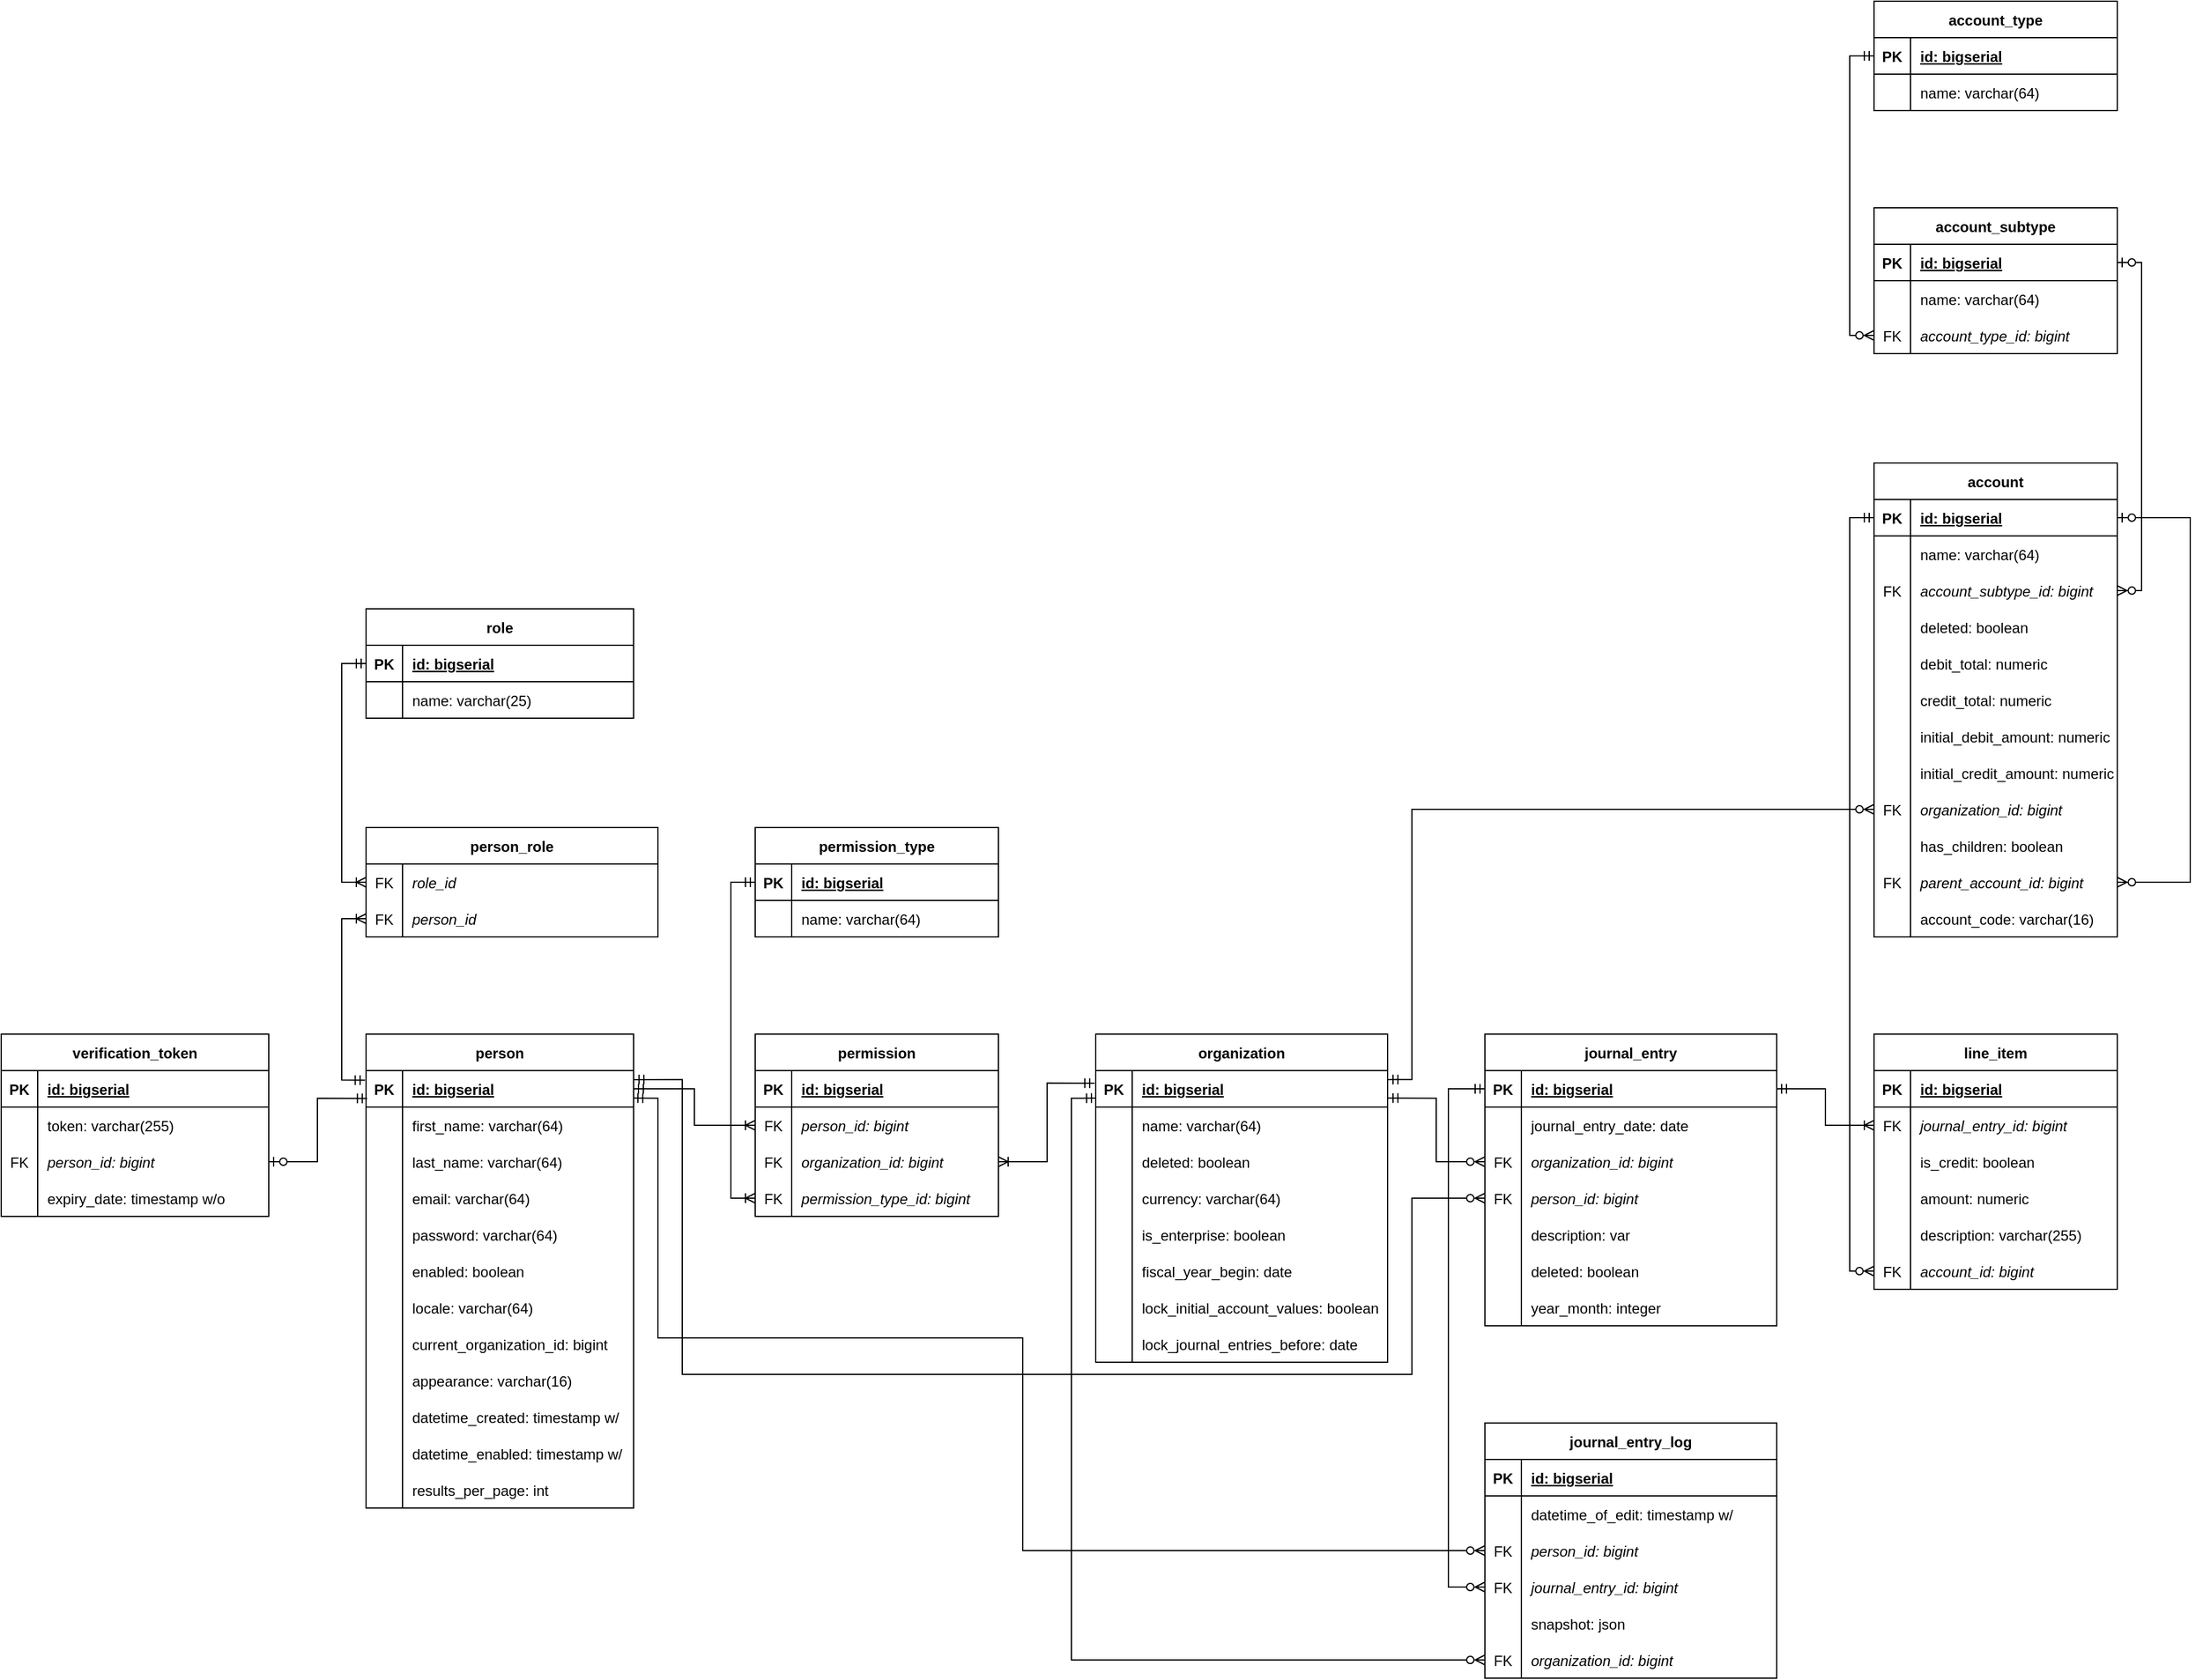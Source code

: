 <mxfile version="18.0.3" type="device"><diagram id="R2lEEEUBdFMjLlhIrx00" name="Page-1"><mxGraphModel dx="788" dy="1668" grid="1" gridSize="10" guides="1" tooltips="1" connect="1" arrows="1" fold="1" page="1" pageScale="1" pageWidth="1920" pageHeight="1200" math="0" shadow="0" extFonts="Permanent Marker^https://fonts.googleapis.com/css?family=Permanent+Marker"><root><mxCell id="0"/><mxCell id="1" parent="0"/><mxCell id="M6n-nkqN0EL2UH-NEF9U-1" value="verification_token" style="shape=table;startSize=30;container=1;collapsible=1;childLayout=tableLayout;fixedRows=1;rowLines=0;fontStyle=1;align=center;resizeLast=1;" vertex="1" parent="1"><mxGeometry x="60" y="400" width="220" height="150" as="geometry"/></mxCell><mxCell id="M6n-nkqN0EL2UH-NEF9U-2" value="" style="shape=tableRow;horizontal=0;startSize=0;swimlaneHead=0;swimlaneBody=0;fillColor=none;collapsible=0;dropTarget=0;points=[[0,0.5],[1,0.5]];portConstraint=eastwest;top=0;left=0;right=0;bottom=1;" vertex="1" parent="M6n-nkqN0EL2UH-NEF9U-1"><mxGeometry y="30" width="220" height="30" as="geometry"/></mxCell><mxCell id="M6n-nkqN0EL2UH-NEF9U-3" value="PK" style="shape=partialRectangle;connectable=0;fillColor=none;top=0;left=0;bottom=0;right=0;fontStyle=1;overflow=hidden;" vertex="1" parent="M6n-nkqN0EL2UH-NEF9U-2"><mxGeometry width="30" height="30" as="geometry"><mxRectangle width="30" height="30" as="alternateBounds"/></mxGeometry></mxCell><mxCell id="M6n-nkqN0EL2UH-NEF9U-4" value="id: bigserial" style="shape=partialRectangle;connectable=0;fillColor=none;top=0;left=0;bottom=0;right=0;align=left;spacingLeft=6;fontStyle=5;overflow=hidden;" vertex="1" parent="M6n-nkqN0EL2UH-NEF9U-2"><mxGeometry x="30" width="190" height="30" as="geometry"><mxRectangle width="190" height="30" as="alternateBounds"/></mxGeometry></mxCell><mxCell id="M6n-nkqN0EL2UH-NEF9U-5" value="" style="shape=tableRow;horizontal=0;startSize=0;swimlaneHead=0;swimlaneBody=0;fillColor=none;collapsible=0;dropTarget=0;points=[[0,0.5],[1,0.5]];portConstraint=eastwest;top=0;left=0;right=0;bottom=0;" vertex="1" parent="M6n-nkqN0EL2UH-NEF9U-1"><mxGeometry y="60" width="220" height="30" as="geometry"/></mxCell><mxCell id="M6n-nkqN0EL2UH-NEF9U-6" value="" style="shape=partialRectangle;connectable=0;fillColor=none;top=0;left=0;bottom=0;right=0;editable=1;overflow=hidden;" vertex="1" parent="M6n-nkqN0EL2UH-NEF9U-5"><mxGeometry width="30" height="30" as="geometry"><mxRectangle width="30" height="30" as="alternateBounds"/></mxGeometry></mxCell><mxCell id="M6n-nkqN0EL2UH-NEF9U-7" value="token: varchar(255)" style="shape=partialRectangle;connectable=0;fillColor=none;top=0;left=0;bottom=0;right=0;align=left;spacingLeft=6;overflow=hidden;" vertex="1" parent="M6n-nkqN0EL2UH-NEF9U-5"><mxGeometry x="30" width="190" height="30" as="geometry"><mxRectangle width="190" height="30" as="alternateBounds"/></mxGeometry></mxCell><mxCell id="M6n-nkqN0EL2UH-NEF9U-8" value="" style="shape=tableRow;horizontal=0;startSize=0;swimlaneHead=0;swimlaneBody=0;fillColor=none;collapsible=0;dropTarget=0;points=[[0,0.5],[1,0.5]];portConstraint=eastwest;top=0;left=0;right=0;bottom=0;" vertex="1" parent="M6n-nkqN0EL2UH-NEF9U-1"><mxGeometry y="90" width="220" height="30" as="geometry"/></mxCell><mxCell id="M6n-nkqN0EL2UH-NEF9U-9" value="FK" style="shape=partialRectangle;connectable=0;fillColor=none;top=0;left=0;bottom=0;right=0;editable=1;overflow=hidden;" vertex="1" parent="M6n-nkqN0EL2UH-NEF9U-8"><mxGeometry width="30" height="30" as="geometry"><mxRectangle width="30" height="30" as="alternateBounds"/></mxGeometry></mxCell><mxCell id="M6n-nkqN0EL2UH-NEF9U-10" value="person_id: bigint" style="shape=partialRectangle;connectable=0;fillColor=none;top=0;left=0;bottom=0;right=0;align=left;spacingLeft=6;overflow=hidden;fontStyle=2" vertex="1" parent="M6n-nkqN0EL2UH-NEF9U-8"><mxGeometry x="30" width="190" height="30" as="geometry"><mxRectangle width="190" height="30" as="alternateBounds"/></mxGeometry></mxCell><mxCell id="M6n-nkqN0EL2UH-NEF9U-11" value="" style="shape=tableRow;horizontal=0;startSize=0;swimlaneHead=0;swimlaneBody=0;fillColor=none;collapsible=0;dropTarget=0;points=[[0,0.5],[1,0.5]];portConstraint=eastwest;top=0;left=0;right=0;bottom=0;" vertex="1" parent="M6n-nkqN0EL2UH-NEF9U-1"><mxGeometry y="120" width="220" height="30" as="geometry"/></mxCell><mxCell id="M6n-nkqN0EL2UH-NEF9U-12" value="" style="shape=partialRectangle;connectable=0;fillColor=none;top=0;left=0;bottom=0;right=0;editable=1;overflow=hidden;" vertex="1" parent="M6n-nkqN0EL2UH-NEF9U-11"><mxGeometry width="30" height="30" as="geometry"><mxRectangle width="30" height="30" as="alternateBounds"/></mxGeometry></mxCell><mxCell id="M6n-nkqN0EL2UH-NEF9U-13" value="expiry_date: timestamp w/o" style="shape=partialRectangle;connectable=0;fillColor=none;top=0;left=0;bottom=0;right=0;align=left;spacingLeft=6;overflow=hidden;" vertex="1" parent="M6n-nkqN0EL2UH-NEF9U-11"><mxGeometry x="30" width="190" height="30" as="geometry"><mxRectangle width="190" height="30" as="alternateBounds"/></mxGeometry></mxCell><mxCell id="M6n-nkqN0EL2UH-NEF9U-14" value="person" style="shape=table;startSize=30;container=1;collapsible=1;childLayout=tableLayout;fixedRows=1;rowLines=0;fontStyle=1;align=center;resizeLast=1;" vertex="1" parent="1"><mxGeometry x="360" y="400" width="220" height="390" as="geometry"/></mxCell><mxCell id="M6n-nkqN0EL2UH-NEF9U-15" value="" style="shape=tableRow;horizontal=0;startSize=0;swimlaneHead=0;swimlaneBody=0;fillColor=none;collapsible=0;dropTarget=0;points=[[0,0.5],[1,0.5]];portConstraint=eastwest;top=0;left=0;right=0;bottom=1;" vertex="1" parent="M6n-nkqN0EL2UH-NEF9U-14"><mxGeometry y="30" width="220" height="30" as="geometry"/></mxCell><mxCell id="M6n-nkqN0EL2UH-NEF9U-16" value="PK" style="shape=partialRectangle;connectable=0;fillColor=none;top=0;left=0;bottom=0;right=0;fontStyle=1;overflow=hidden;" vertex="1" parent="M6n-nkqN0EL2UH-NEF9U-15"><mxGeometry width="30" height="30" as="geometry"><mxRectangle width="30" height="30" as="alternateBounds"/></mxGeometry></mxCell><mxCell id="M6n-nkqN0EL2UH-NEF9U-17" value="id: bigserial" style="shape=partialRectangle;connectable=0;fillColor=none;top=0;left=0;bottom=0;right=0;align=left;spacingLeft=6;fontStyle=5;overflow=hidden;" vertex="1" parent="M6n-nkqN0EL2UH-NEF9U-15"><mxGeometry x="30" width="190" height="30" as="geometry"><mxRectangle width="190" height="30" as="alternateBounds"/></mxGeometry></mxCell><mxCell id="M6n-nkqN0EL2UH-NEF9U-18" value="" style="shape=tableRow;horizontal=0;startSize=0;swimlaneHead=0;swimlaneBody=0;fillColor=none;collapsible=0;dropTarget=0;points=[[0,0.5],[1,0.5]];portConstraint=eastwest;top=0;left=0;right=0;bottom=0;" vertex="1" parent="M6n-nkqN0EL2UH-NEF9U-14"><mxGeometry y="60" width="220" height="30" as="geometry"/></mxCell><mxCell id="M6n-nkqN0EL2UH-NEF9U-19" value="" style="shape=partialRectangle;connectable=0;fillColor=none;top=0;left=0;bottom=0;right=0;editable=1;overflow=hidden;" vertex="1" parent="M6n-nkqN0EL2UH-NEF9U-18"><mxGeometry width="30" height="30" as="geometry"><mxRectangle width="30" height="30" as="alternateBounds"/></mxGeometry></mxCell><mxCell id="M6n-nkqN0EL2UH-NEF9U-20" value="first_name: varchar(64)" style="shape=partialRectangle;connectable=0;fillColor=none;top=0;left=0;bottom=0;right=0;align=left;spacingLeft=6;overflow=hidden;" vertex="1" parent="M6n-nkqN0EL2UH-NEF9U-18"><mxGeometry x="30" width="190" height="30" as="geometry"><mxRectangle width="190" height="30" as="alternateBounds"/></mxGeometry></mxCell><mxCell id="M6n-nkqN0EL2UH-NEF9U-21" value="" style="shape=tableRow;horizontal=0;startSize=0;swimlaneHead=0;swimlaneBody=0;fillColor=none;collapsible=0;dropTarget=0;points=[[0,0.5],[1,0.5]];portConstraint=eastwest;top=0;left=0;right=0;bottom=0;" vertex="1" parent="M6n-nkqN0EL2UH-NEF9U-14"><mxGeometry y="90" width="220" height="30" as="geometry"/></mxCell><mxCell id="M6n-nkqN0EL2UH-NEF9U-22" value="" style="shape=partialRectangle;connectable=0;fillColor=none;top=0;left=0;bottom=0;right=0;editable=1;overflow=hidden;" vertex="1" parent="M6n-nkqN0EL2UH-NEF9U-21"><mxGeometry width="30" height="30" as="geometry"><mxRectangle width="30" height="30" as="alternateBounds"/></mxGeometry></mxCell><mxCell id="M6n-nkqN0EL2UH-NEF9U-23" value="last_name: varchar(64)" style="shape=partialRectangle;connectable=0;fillColor=none;top=0;left=0;bottom=0;right=0;align=left;spacingLeft=6;overflow=hidden;" vertex="1" parent="M6n-nkqN0EL2UH-NEF9U-21"><mxGeometry x="30" width="190" height="30" as="geometry"><mxRectangle width="190" height="30" as="alternateBounds"/></mxGeometry></mxCell><mxCell id="M6n-nkqN0EL2UH-NEF9U-24" value="" style="shape=tableRow;horizontal=0;startSize=0;swimlaneHead=0;swimlaneBody=0;fillColor=none;collapsible=0;dropTarget=0;points=[[0,0.5],[1,0.5]];portConstraint=eastwest;top=0;left=0;right=0;bottom=0;" vertex="1" parent="M6n-nkqN0EL2UH-NEF9U-14"><mxGeometry y="120" width="220" height="30" as="geometry"/></mxCell><mxCell id="M6n-nkqN0EL2UH-NEF9U-25" value="" style="shape=partialRectangle;connectable=0;fillColor=none;top=0;left=0;bottom=0;right=0;editable=1;overflow=hidden;" vertex="1" parent="M6n-nkqN0EL2UH-NEF9U-24"><mxGeometry width="30" height="30" as="geometry"><mxRectangle width="30" height="30" as="alternateBounds"/></mxGeometry></mxCell><mxCell id="M6n-nkqN0EL2UH-NEF9U-26" value="email: varchar(64)" style="shape=partialRectangle;connectable=0;fillColor=none;top=0;left=0;bottom=0;right=0;align=left;spacingLeft=6;overflow=hidden;" vertex="1" parent="M6n-nkqN0EL2UH-NEF9U-24"><mxGeometry x="30" width="190" height="30" as="geometry"><mxRectangle width="190" height="30" as="alternateBounds"/></mxGeometry></mxCell><mxCell id="M6n-nkqN0EL2UH-NEF9U-66" style="shape=tableRow;horizontal=0;startSize=0;swimlaneHead=0;swimlaneBody=0;fillColor=none;collapsible=0;dropTarget=0;points=[[0,0.5],[1,0.5]];portConstraint=eastwest;top=0;left=0;right=0;bottom=0;" vertex="1" parent="M6n-nkqN0EL2UH-NEF9U-14"><mxGeometry y="150" width="220" height="30" as="geometry"/></mxCell><mxCell id="M6n-nkqN0EL2UH-NEF9U-67" style="shape=partialRectangle;connectable=0;fillColor=none;top=0;left=0;bottom=0;right=0;editable=1;overflow=hidden;" vertex="1" parent="M6n-nkqN0EL2UH-NEF9U-66"><mxGeometry width="30" height="30" as="geometry"><mxRectangle width="30" height="30" as="alternateBounds"/></mxGeometry></mxCell><mxCell id="M6n-nkqN0EL2UH-NEF9U-68" value="password: varchar(64)" style="shape=partialRectangle;connectable=0;fillColor=none;top=0;left=0;bottom=0;right=0;align=left;spacingLeft=6;overflow=hidden;" vertex="1" parent="M6n-nkqN0EL2UH-NEF9U-66"><mxGeometry x="30" width="190" height="30" as="geometry"><mxRectangle width="190" height="30" as="alternateBounds"/></mxGeometry></mxCell><mxCell id="M6n-nkqN0EL2UH-NEF9U-69" style="shape=tableRow;horizontal=0;startSize=0;swimlaneHead=0;swimlaneBody=0;fillColor=none;collapsible=0;dropTarget=0;points=[[0,0.5],[1,0.5]];portConstraint=eastwest;top=0;left=0;right=0;bottom=0;" vertex="1" parent="M6n-nkqN0EL2UH-NEF9U-14"><mxGeometry y="180" width="220" height="30" as="geometry"/></mxCell><mxCell id="M6n-nkqN0EL2UH-NEF9U-70" style="shape=partialRectangle;connectable=0;fillColor=none;top=0;left=0;bottom=0;right=0;editable=1;overflow=hidden;" vertex="1" parent="M6n-nkqN0EL2UH-NEF9U-69"><mxGeometry width="30" height="30" as="geometry"><mxRectangle width="30" height="30" as="alternateBounds"/></mxGeometry></mxCell><mxCell id="M6n-nkqN0EL2UH-NEF9U-71" value="enabled: boolean" style="shape=partialRectangle;connectable=0;fillColor=none;top=0;left=0;bottom=0;right=0;align=left;spacingLeft=6;overflow=hidden;" vertex="1" parent="M6n-nkqN0EL2UH-NEF9U-69"><mxGeometry x="30" width="190" height="30" as="geometry"><mxRectangle width="190" height="30" as="alternateBounds"/></mxGeometry></mxCell><mxCell id="M6n-nkqN0EL2UH-NEF9U-72" style="shape=tableRow;horizontal=0;startSize=0;swimlaneHead=0;swimlaneBody=0;fillColor=none;collapsible=0;dropTarget=0;points=[[0,0.5],[1,0.5]];portConstraint=eastwest;top=0;left=0;right=0;bottom=0;" vertex="1" parent="M6n-nkqN0EL2UH-NEF9U-14"><mxGeometry y="210" width="220" height="30" as="geometry"/></mxCell><mxCell id="M6n-nkqN0EL2UH-NEF9U-73" style="shape=partialRectangle;connectable=0;fillColor=none;top=0;left=0;bottom=0;right=0;editable=1;overflow=hidden;" vertex="1" parent="M6n-nkqN0EL2UH-NEF9U-72"><mxGeometry width="30" height="30" as="geometry"><mxRectangle width="30" height="30" as="alternateBounds"/></mxGeometry></mxCell><mxCell id="M6n-nkqN0EL2UH-NEF9U-74" value="locale: varchar(64)" style="shape=partialRectangle;connectable=0;fillColor=none;top=0;left=0;bottom=0;right=0;align=left;spacingLeft=6;overflow=hidden;" vertex="1" parent="M6n-nkqN0EL2UH-NEF9U-72"><mxGeometry x="30" width="190" height="30" as="geometry"><mxRectangle width="190" height="30" as="alternateBounds"/></mxGeometry></mxCell><mxCell id="M6n-nkqN0EL2UH-NEF9U-75" style="shape=tableRow;horizontal=0;startSize=0;swimlaneHead=0;swimlaneBody=0;fillColor=none;collapsible=0;dropTarget=0;points=[[0,0.5],[1,0.5]];portConstraint=eastwest;top=0;left=0;right=0;bottom=0;" vertex="1" parent="M6n-nkqN0EL2UH-NEF9U-14"><mxGeometry y="240" width="220" height="30" as="geometry"/></mxCell><mxCell id="M6n-nkqN0EL2UH-NEF9U-76" style="shape=partialRectangle;connectable=0;fillColor=none;top=0;left=0;bottom=0;right=0;editable=1;overflow=hidden;" vertex="1" parent="M6n-nkqN0EL2UH-NEF9U-75"><mxGeometry width="30" height="30" as="geometry"><mxRectangle width="30" height="30" as="alternateBounds"/></mxGeometry></mxCell><mxCell id="M6n-nkqN0EL2UH-NEF9U-77" value="current_organization_id: bigint" style="shape=partialRectangle;connectable=0;fillColor=none;top=0;left=0;bottom=0;right=0;align=left;spacingLeft=6;overflow=hidden;" vertex="1" parent="M6n-nkqN0EL2UH-NEF9U-75"><mxGeometry x="30" width="190" height="30" as="geometry"><mxRectangle width="190" height="30" as="alternateBounds"/></mxGeometry></mxCell><mxCell id="M6n-nkqN0EL2UH-NEF9U-78" style="shape=tableRow;horizontal=0;startSize=0;swimlaneHead=0;swimlaneBody=0;fillColor=none;collapsible=0;dropTarget=0;points=[[0,0.5],[1,0.5]];portConstraint=eastwest;top=0;left=0;right=0;bottom=0;" vertex="1" parent="M6n-nkqN0EL2UH-NEF9U-14"><mxGeometry y="270" width="220" height="30" as="geometry"/></mxCell><mxCell id="M6n-nkqN0EL2UH-NEF9U-79" style="shape=partialRectangle;connectable=0;fillColor=none;top=0;left=0;bottom=0;right=0;editable=1;overflow=hidden;" vertex="1" parent="M6n-nkqN0EL2UH-NEF9U-78"><mxGeometry width="30" height="30" as="geometry"><mxRectangle width="30" height="30" as="alternateBounds"/></mxGeometry></mxCell><mxCell id="M6n-nkqN0EL2UH-NEF9U-80" value="appearance: varchar(16)" style="shape=partialRectangle;connectable=0;fillColor=none;top=0;left=0;bottom=0;right=0;align=left;spacingLeft=6;overflow=hidden;" vertex="1" parent="M6n-nkqN0EL2UH-NEF9U-78"><mxGeometry x="30" width="190" height="30" as="geometry"><mxRectangle width="190" height="30" as="alternateBounds"/></mxGeometry></mxCell><mxCell id="M6n-nkqN0EL2UH-NEF9U-81" style="shape=tableRow;horizontal=0;startSize=0;swimlaneHead=0;swimlaneBody=0;fillColor=none;collapsible=0;dropTarget=0;points=[[0,0.5],[1,0.5]];portConstraint=eastwest;top=0;left=0;right=0;bottom=0;" vertex="1" parent="M6n-nkqN0EL2UH-NEF9U-14"><mxGeometry y="300" width="220" height="30" as="geometry"/></mxCell><mxCell id="M6n-nkqN0EL2UH-NEF9U-82" style="shape=partialRectangle;connectable=0;fillColor=none;top=0;left=0;bottom=0;right=0;editable=1;overflow=hidden;" vertex="1" parent="M6n-nkqN0EL2UH-NEF9U-81"><mxGeometry width="30" height="30" as="geometry"><mxRectangle width="30" height="30" as="alternateBounds"/></mxGeometry></mxCell><mxCell id="M6n-nkqN0EL2UH-NEF9U-83" value="datetime_created: timestamp w/" style="shape=partialRectangle;connectable=0;fillColor=none;top=0;left=0;bottom=0;right=0;align=left;spacingLeft=6;overflow=hidden;" vertex="1" parent="M6n-nkqN0EL2UH-NEF9U-81"><mxGeometry x="30" width="190" height="30" as="geometry"><mxRectangle width="190" height="30" as="alternateBounds"/></mxGeometry></mxCell><mxCell id="M6n-nkqN0EL2UH-NEF9U-84" style="shape=tableRow;horizontal=0;startSize=0;swimlaneHead=0;swimlaneBody=0;fillColor=none;collapsible=0;dropTarget=0;points=[[0,0.5],[1,0.5]];portConstraint=eastwest;top=0;left=0;right=0;bottom=0;" vertex="1" parent="M6n-nkqN0EL2UH-NEF9U-14"><mxGeometry y="330" width="220" height="30" as="geometry"/></mxCell><mxCell id="M6n-nkqN0EL2UH-NEF9U-85" style="shape=partialRectangle;connectable=0;fillColor=none;top=0;left=0;bottom=0;right=0;editable=1;overflow=hidden;" vertex="1" parent="M6n-nkqN0EL2UH-NEF9U-84"><mxGeometry width="30" height="30" as="geometry"><mxRectangle width="30" height="30" as="alternateBounds"/></mxGeometry></mxCell><mxCell id="M6n-nkqN0EL2UH-NEF9U-86" value="datetime_enabled: timestamp w/" style="shape=partialRectangle;connectable=0;fillColor=none;top=0;left=0;bottom=0;right=0;align=left;spacingLeft=6;overflow=hidden;" vertex="1" parent="M6n-nkqN0EL2UH-NEF9U-84"><mxGeometry x="30" width="190" height="30" as="geometry"><mxRectangle width="190" height="30" as="alternateBounds"/></mxGeometry></mxCell><mxCell id="M6n-nkqN0EL2UH-NEF9U-87" style="shape=tableRow;horizontal=0;startSize=0;swimlaneHead=0;swimlaneBody=0;fillColor=none;collapsible=0;dropTarget=0;points=[[0,0.5],[1,0.5]];portConstraint=eastwest;top=0;left=0;right=0;bottom=0;" vertex="1" parent="M6n-nkqN0EL2UH-NEF9U-14"><mxGeometry y="360" width="220" height="30" as="geometry"/></mxCell><mxCell id="M6n-nkqN0EL2UH-NEF9U-88" style="shape=partialRectangle;connectable=0;fillColor=none;top=0;left=0;bottom=0;right=0;editable=1;overflow=hidden;" vertex="1" parent="M6n-nkqN0EL2UH-NEF9U-87"><mxGeometry width="30" height="30" as="geometry"><mxRectangle width="30" height="30" as="alternateBounds"/></mxGeometry></mxCell><mxCell id="M6n-nkqN0EL2UH-NEF9U-89" value="results_per_page: int" style="shape=partialRectangle;connectable=0;fillColor=none;top=0;left=0;bottom=0;right=0;align=left;spacingLeft=6;overflow=hidden;" vertex="1" parent="M6n-nkqN0EL2UH-NEF9U-87"><mxGeometry x="30" width="190" height="30" as="geometry"><mxRectangle width="190" height="30" as="alternateBounds"/></mxGeometry></mxCell><mxCell id="M6n-nkqN0EL2UH-NEF9U-90" value="person_role" style="shape=table;startSize=30;container=1;collapsible=1;childLayout=tableLayout;fixedRows=1;rowLines=0;fontStyle=1;align=center;resizeLast=1;strokeWidth=1;" vertex="1" parent="1"><mxGeometry x="360" y="230" width="240" height="90" as="geometry"/></mxCell><mxCell id="M6n-nkqN0EL2UH-NEF9U-94" value="" style="shape=tableRow;horizontal=0;startSize=0;swimlaneHead=0;swimlaneBody=0;fillColor=none;collapsible=0;dropTarget=0;points=[[0,0.5],[1,0.5]];portConstraint=eastwest;top=0;left=0;right=0;bottom=0;strokeWidth=1;" vertex="1" parent="M6n-nkqN0EL2UH-NEF9U-90"><mxGeometry y="30" width="240" height="30" as="geometry"/></mxCell><mxCell id="M6n-nkqN0EL2UH-NEF9U-95" value="FK" style="shape=partialRectangle;connectable=0;fillColor=none;top=0;left=0;bottom=0;right=0;editable=1;overflow=hidden;strokeWidth=1;" vertex="1" parent="M6n-nkqN0EL2UH-NEF9U-94"><mxGeometry width="30" height="30" as="geometry"><mxRectangle width="30" height="30" as="alternateBounds"/></mxGeometry></mxCell><mxCell id="M6n-nkqN0EL2UH-NEF9U-96" value="role_id" style="shape=partialRectangle;connectable=0;fillColor=none;top=0;left=0;bottom=0;right=0;align=left;spacingLeft=6;overflow=hidden;strokeWidth=1;fontStyle=2" vertex="1" parent="M6n-nkqN0EL2UH-NEF9U-94"><mxGeometry x="30" width="210" height="30" as="geometry"><mxRectangle width="210" height="30" as="alternateBounds"/></mxGeometry></mxCell><mxCell id="M6n-nkqN0EL2UH-NEF9U-97" value="" style="shape=tableRow;horizontal=0;startSize=0;swimlaneHead=0;swimlaneBody=0;fillColor=none;collapsible=0;dropTarget=0;points=[[0,0.5],[1,0.5]];portConstraint=eastwest;top=0;left=0;right=0;bottom=0;strokeWidth=1;" vertex="1" parent="M6n-nkqN0EL2UH-NEF9U-90"><mxGeometry y="60" width="240" height="30" as="geometry"/></mxCell><mxCell id="M6n-nkqN0EL2UH-NEF9U-98" value="FK" style="shape=partialRectangle;connectable=0;fillColor=none;top=0;left=0;bottom=0;right=0;editable=1;overflow=hidden;strokeWidth=1;" vertex="1" parent="M6n-nkqN0EL2UH-NEF9U-97"><mxGeometry width="30" height="30" as="geometry"><mxRectangle width="30" height="30" as="alternateBounds"/></mxGeometry></mxCell><mxCell id="M6n-nkqN0EL2UH-NEF9U-99" value="person_id" style="shape=partialRectangle;connectable=0;fillColor=none;top=0;left=0;bottom=0;right=0;align=left;spacingLeft=6;overflow=hidden;strokeWidth=1;fontStyle=2" vertex="1" parent="M6n-nkqN0EL2UH-NEF9U-97"><mxGeometry x="30" width="210" height="30" as="geometry"><mxRectangle width="210" height="30" as="alternateBounds"/></mxGeometry></mxCell><mxCell id="M6n-nkqN0EL2UH-NEF9U-103" value="role" style="shape=table;startSize=30;container=1;collapsible=1;childLayout=tableLayout;fixedRows=1;rowLines=0;fontStyle=1;align=center;resizeLast=1;strokeWidth=1;" vertex="1" parent="1"><mxGeometry x="360" y="50" width="220" height="90" as="geometry"/></mxCell><mxCell id="M6n-nkqN0EL2UH-NEF9U-104" value="" style="shape=tableRow;horizontal=0;startSize=0;swimlaneHead=0;swimlaneBody=0;fillColor=none;collapsible=0;dropTarget=0;points=[[0,0.5],[1,0.5]];portConstraint=eastwest;top=0;left=0;right=0;bottom=1;strokeWidth=1;" vertex="1" parent="M6n-nkqN0EL2UH-NEF9U-103"><mxGeometry y="30" width="220" height="30" as="geometry"/></mxCell><mxCell id="M6n-nkqN0EL2UH-NEF9U-105" value="PK" style="shape=partialRectangle;connectable=0;fillColor=none;top=0;left=0;bottom=0;right=0;fontStyle=1;overflow=hidden;strokeWidth=1;" vertex="1" parent="M6n-nkqN0EL2UH-NEF9U-104"><mxGeometry width="30" height="30" as="geometry"><mxRectangle width="30" height="30" as="alternateBounds"/></mxGeometry></mxCell><mxCell id="M6n-nkqN0EL2UH-NEF9U-106" value="id: bigserial" style="shape=partialRectangle;connectable=0;fillColor=none;top=0;left=0;bottom=0;right=0;align=left;spacingLeft=6;fontStyle=5;overflow=hidden;strokeWidth=1;" vertex="1" parent="M6n-nkqN0EL2UH-NEF9U-104"><mxGeometry x="30" width="190" height="30" as="geometry"><mxRectangle width="190" height="30" as="alternateBounds"/></mxGeometry></mxCell><mxCell id="M6n-nkqN0EL2UH-NEF9U-107" value="" style="shape=tableRow;horizontal=0;startSize=0;swimlaneHead=0;swimlaneBody=0;fillColor=none;collapsible=0;dropTarget=0;points=[[0,0.5],[1,0.5]];portConstraint=eastwest;top=0;left=0;right=0;bottom=0;strokeWidth=1;" vertex="1" parent="M6n-nkqN0EL2UH-NEF9U-103"><mxGeometry y="60" width="220" height="30" as="geometry"/></mxCell><mxCell id="M6n-nkqN0EL2UH-NEF9U-108" value="" style="shape=partialRectangle;connectable=0;fillColor=none;top=0;left=0;bottom=0;right=0;editable=1;overflow=hidden;strokeWidth=1;" vertex="1" parent="M6n-nkqN0EL2UH-NEF9U-107"><mxGeometry width="30" height="30" as="geometry"><mxRectangle width="30" height="30" as="alternateBounds"/></mxGeometry></mxCell><mxCell id="M6n-nkqN0EL2UH-NEF9U-109" value="name: varchar(25)" style="shape=partialRectangle;connectable=0;fillColor=none;top=0;left=0;bottom=0;right=0;align=left;spacingLeft=6;overflow=hidden;strokeWidth=1;" vertex="1" parent="M6n-nkqN0EL2UH-NEF9U-107"><mxGeometry x="30" width="190" height="30" as="geometry"><mxRectangle width="190" height="30" as="alternateBounds"/></mxGeometry></mxCell><mxCell id="M6n-nkqN0EL2UH-NEF9U-116" value="permission" style="shape=table;startSize=30;container=1;collapsible=1;childLayout=tableLayout;fixedRows=1;rowLines=0;fontStyle=1;align=center;resizeLast=1;strokeWidth=1;" vertex="1" parent="1"><mxGeometry x="680" y="400" width="200" height="150" as="geometry"/></mxCell><mxCell id="M6n-nkqN0EL2UH-NEF9U-117" value="" style="shape=tableRow;horizontal=0;startSize=0;swimlaneHead=0;swimlaneBody=0;fillColor=none;collapsible=0;dropTarget=0;points=[[0,0.5],[1,0.5]];portConstraint=eastwest;top=0;left=0;right=0;bottom=1;strokeWidth=1;" vertex="1" parent="M6n-nkqN0EL2UH-NEF9U-116"><mxGeometry y="30" width="200" height="30" as="geometry"/></mxCell><mxCell id="M6n-nkqN0EL2UH-NEF9U-118" value="PK" style="shape=partialRectangle;connectable=0;fillColor=none;top=0;left=0;bottom=0;right=0;fontStyle=1;overflow=hidden;strokeWidth=1;" vertex="1" parent="M6n-nkqN0EL2UH-NEF9U-117"><mxGeometry width="30" height="30" as="geometry"><mxRectangle width="30" height="30" as="alternateBounds"/></mxGeometry></mxCell><mxCell id="M6n-nkqN0EL2UH-NEF9U-119" value="id: bigserial" style="shape=partialRectangle;connectable=0;fillColor=none;top=0;left=0;bottom=0;right=0;align=left;spacingLeft=6;fontStyle=5;overflow=hidden;strokeWidth=1;" vertex="1" parent="M6n-nkqN0EL2UH-NEF9U-117"><mxGeometry x="30" width="170" height="30" as="geometry"><mxRectangle width="170" height="30" as="alternateBounds"/></mxGeometry></mxCell><mxCell id="M6n-nkqN0EL2UH-NEF9U-120" value="" style="shape=tableRow;horizontal=0;startSize=0;swimlaneHead=0;swimlaneBody=0;fillColor=none;collapsible=0;dropTarget=0;points=[[0,0.5],[1,0.5]];portConstraint=eastwest;top=0;left=0;right=0;bottom=0;strokeWidth=1;" vertex="1" parent="M6n-nkqN0EL2UH-NEF9U-116"><mxGeometry y="60" width="200" height="30" as="geometry"/></mxCell><mxCell id="M6n-nkqN0EL2UH-NEF9U-121" value="FK" style="shape=partialRectangle;connectable=0;fillColor=none;top=0;left=0;bottom=0;right=0;editable=1;overflow=hidden;strokeWidth=1;" vertex="1" parent="M6n-nkqN0EL2UH-NEF9U-120"><mxGeometry width="30" height="30" as="geometry"><mxRectangle width="30" height="30" as="alternateBounds"/></mxGeometry></mxCell><mxCell id="M6n-nkqN0EL2UH-NEF9U-122" value="person_id: bigint" style="shape=partialRectangle;connectable=0;fillColor=none;top=0;left=0;bottom=0;right=0;align=left;spacingLeft=6;overflow=hidden;strokeWidth=1;fontStyle=2" vertex="1" parent="M6n-nkqN0EL2UH-NEF9U-120"><mxGeometry x="30" width="170" height="30" as="geometry"><mxRectangle width="170" height="30" as="alternateBounds"/></mxGeometry></mxCell><mxCell id="M6n-nkqN0EL2UH-NEF9U-123" value="" style="shape=tableRow;horizontal=0;startSize=0;swimlaneHead=0;swimlaneBody=0;fillColor=none;collapsible=0;dropTarget=0;points=[[0,0.5],[1,0.5]];portConstraint=eastwest;top=0;left=0;right=0;bottom=0;strokeWidth=1;" vertex="1" parent="M6n-nkqN0EL2UH-NEF9U-116"><mxGeometry y="90" width="200" height="30" as="geometry"/></mxCell><mxCell id="M6n-nkqN0EL2UH-NEF9U-124" value="FK" style="shape=partialRectangle;connectable=0;fillColor=none;top=0;left=0;bottom=0;right=0;editable=1;overflow=hidden;strokeWidth=1;" vertex="1" parent="M6n-nkqN0EL2UH-NEF9U-123"><mxGeometry width="30" height="30" as="geometry"><mxRectangle width="30" height="30" as="alternateBounds"/></mxGeometry></mxCell><mxCell id="M6n-nkqN0EL2UH-NEF9U-125" value="organization_id: bigint" style="shape=partialRectangle;connectable=0;fillColor=none;top=0;left=0;bottom=0;right=0;align=left;spacingLeft=6;overflow=hidden;strokeWidth=1;fontStyle=2" vertex="1" parent="M6n-nkqN0EL2UH-NEF9U-123"><mxGeometry x="30" width="170" height="30" as="geometry"><mxRectangle width="170" height="30" as="alternateBounds"/></mxGeometry></mxCell><mxCell id="M6n-nkqN0EL2UH-NEF9U-126" value="" style="shape=tableRow;horizontal=0;startSize=0;swimlaneHead=0;swimlaneBody=0;fillColor=none;collapsible=0;dropTarget=0;points=[[0,0.5],[1,0.5]];portConstraint=eastwest;top=0;left=0;right=0;bottom=0;strokeWidth=1;" vertex="1" parent="M6n-nkqN0EL2UH-NEF9U-116"><mxGeometry y="120" width="200" height="30" as="geometry"/></mxCell><mxCell id="M6n-nkqN0EL2UH-NEF9U-127" value="FK" style="shape=partialRectangle;connectable=0;fillColor=none;top=0;left=0;bottom=0;right=0;editable=1;overflow=hidden;strokeWidth=1;" vertex="1" parent="M6n-nkqN0EL2UH-NEF9U-126"><mxGeometry width="30" height="30" as="geometry"><mxRectangle width="30" height="30" as="alternateBounds"/></mxGeometry></mxCell><mxCell id="M6n-nkqN0EL2UH-NEF9U-128" value="permission_type_id: bigint" style="shape=partialRectangle;connectable=0;fillColor=none;top=0;left=0;bottom=0;right=0;align=left;spacingLeft=6;overflow=hidden;strokeWidth=1;fontStyle=2" vertex="1" parent="M6n-nkqN0EL2UH-NEF9U-126"><mxGeometry x="30" width="170" height="30" as="geometry"><mxRectangle width="170" height="30" as="alternateBounds"/></mxGeometry></mxCell><mxCell id="M6n-nkqN0EL2UH-NEF9U-129" value="permission_type" style="shape=table;startSize=30;container=1;collapsible=1;childLayout=tableLayout;fixedRows=1;rowLines=0;fontStyle=1;align=center;resizeLast=1;strokeWidth=1;" vertex="1" parent="1"><mxGeometry x="680" y="230" width="200" height="90" as="geometry"/></mxCell><mxCell id="M6n-nkqN0EL2UH-NEF9U-130" value="" style="shape=tableRow;horizontal=0;startSize=0;swimlaneHead=0;swimlaneBody=0;fillColor=none;collapsible=0;dropTarget=0;points=[[0,0.5],[1,0.5]];portConstraint=eastwest;top=0;left=0;right=0;bottom=1;strokeWidth=1;" vertex="1" parent="M6n-nkqN0EL2UH-NEF9U-129"><mxGeometry y="30" width="200" height="30" as="geometry"/></mxCell><mxCell id="M6n-nkqN0EL2UH-NEF9U-131" value="PK" style="shape=partialRectangle;connectable=0;fillColor=none;top=0;left=0;bottom=0;right=0;fontStyle=1;overflow=hidden;strokeWidth=1;" vertex="1" parent="M6n-nkqN0EL2UH-NEF9U-130"><mxGeometry width="30" height="30" as="geometry"><mxRectangle width="30" height="30" as="alternateBounds"/></mxGeometry></mxCell><mxCell id="M6n-nkqN0EL2UH-NEF9U-132" value="id: bigserial" style="shape=partialRectangle;connectable=0;fillColor=none;top=0;left=0;bottom=0;right=0;align=left;spacingLeft=6;fontStyle=5;overflow=hidden;strokeWidth=1;" vertex="1" parent="M6n-nkqN0EL2UH-NEF9U-130"><mxGeometry x="30" width="170" height="30" as="geometry"><mxRectangle width="170" height="30" as="alternateBounds"/></mxGeometry></mxCell><mxCell id="M6n-nkqN0EL2UH-NEF9U-133" value="" style="shape=tableRow;horizontal=0;startSize=0;swimlaneHead=0;swimlaneBody=0;fillColor=none;collapsible=0;dropTarget=0;points=[[0,0.5],[1,0.5]];portConstraint=eastwest;top=0;left=0;right=0;bottom=0;strokeWidth=1;" vertex="1" parent="M6n-nkqN0EL2UH-NEF9U-129"><mxGeometry y="60" width="200" height="30" as="geometry"/></mxCell><mxCell id="M6n-nkqN0EL2UH-NEF9U-134" value="" style="shape=partialRectangle;connectable=0;fillColor=none;top=0;left=0;bottom=0;right=0;editable=1;overflow=hidden;strokeWidth=1;" vertex="1" parent="M6n-nkqN0EL2UH-NEF9U-133"><mxGeometry width="30" height="30" as="geometry"><mxRectangle width="30" height="30" as="alternateBounds"/></mxGeometry></mxCell><mxCell id="M6n-nkqN0EL2UH-NEF9U-135" value="name: varchar(64)" style="shape=partialRectangle;connectable=0;fillColor=none;top=0;left=0;bottom=0;right=0;align=left;spacingLeft=6;overflow=hidden;strokeWidth=1;" vertex="1" parent="M6n-nkqN0EL2UH-NEF9U-133"><mxGeometry x="30" width="170" height="30" as="geometry"><mxRectangle width="170" height="30" as="alternateBounds"/></mxGeometry></mxCell><mxCell id="M6n-nkqN0EL2UH-NEF9U-142" value="organization" style="shape=table;startSize=30;container=1;collapsible=1;childLayout=tableLayout;fixedRows=1;rowLines=0;fontStyle=1;align=center;resizeLast=1;strokeWidth=1;" vertex="1" parent="1"><mxGeometry x="960" y="400" width="240" height="270" as="geometry"/></mxCell><mxCell id="M6n-nkqN0EL2UH-NEF9U-143" value="" style="shape=tableRow;horizontal=0;startSize=0;swimlaneHead=0;swimlaneBody=0;fillColor=none;collapsible=0;dropTarget=0;points=[[0,0.5],[1,0.5]];portConstraint=eastwest;top=0;left=0;right=0;bottom=1;strokeWidth=1;" vertex="1" parent="M6n-nkqN0EL2UH-NEF9U-142"><mxGeometry y="30" width="240" height="30" as="geometry"/></mxCell><mxCell id="M6n-nkqN0EL2UH-NEF9U-144" value="PK" style="shape=partialRectangle;connectable=0;fillColor=none;top=0;left=0;bottom=0;right=0;fontStyle=1;overflow=hidden;strokeWidth=1;" vertex="1" parent="M6n-nkqN0EL2UH-NEF9U-143"><mxGeometry width="30" height="30" as="geometry"><mxRectangle width="30" height="30" as="alternateBounds"/></mxGeometry></mxCell><mxCell id="M6n-nkqN0EL2UH-NEF9U-145" value="id: bigserial" style="shape=partialRectangle;connectable=0;fillColor=none;top=0;left=0;bottom=0;right=0;align=left;spacingLeft=6;fontStyle=5;overflow=hidden;strokeWidth=1;" vertex="1" parent="M6n-nkqN0EL2UH-NEF9U-143"><mxGeometry x="30" width="210" height="30" as="geometry"><mxRectangle width="210" height="30" as="alternateBounds"/></mxGeometry></mxCell><mxCell id="M6n-nkqN0EL2UH-NEF9U-146" value="" style="shape=tableRow;horizontal=0;startSize=0;swimlaneHead=0;swimlaneBody=0;fillColor=none;collapsible=0;dropTarget=0;points=[[0,0.5],[1,0.5]];portConstraint=eastwest;top=0;left=0;right=0;bottom=0;strokeWidth=1;" vertex="1" parent="M6n-nkqN0EL2UH-NEF9U-142"><mxGeometry y="60" width="240" height="30" as="geometry"/></mxCell><mxCell id="M6n-nkqN0EL2UH-NEF9U-147" value="" style="shape=partialRectangle;connectable=0;fillColor=none;top=0;left=0;bottom=0;right=0;editable=1;overflow=hidden;strokeWidth=1;" vertex="1" parent="M6n-nkqN0EL2UH-NEF9U-146"><mxGeometry width="30" height="30" as="geometry"><mxRectangle width="30" height="30" as="alternateBounds"/></mxGeometry></mxCell><mxCell id="M6n-nkqN0EL2UH-NEF9U-148" value="name: varchar(64)" style="shape=partialRectangle;connectable=0;fillColor=none;top=0;left=0;bottom=0;right=0;align=left;spacingLeft=6;overflow=hidden;strokeWidth=1;" vertex="1" parent="M6n-nkqN0EL2UH-NEF9U-146"><mxGeometry x="30" width="210" height="30" as="geometry"><mxRectangle width="210" height="30" as="alternateBounds"/></mxGeometry></mxCell><mxCell id="M6n-nkqN0EL2UH-NEF9U-149" value="" style="shape=tableRow;horizontal=0;startSize=0;swimlaneHead=0;swimlaneBody=0;fillColor=none;collapsible=0;dropTarget=0;points=[[0,0.5],[1,0.5]];portConstraint=eastwest;top=0;left=0;right=0;bottom=0;strokeWidth=1;" vertex="1" parent="M6n-nkqN0EL2UH-NEF9U-142"><mxGeometry y="90" width="240" height="30" as="geometry"/></mxCell><mxCell id="M6n-nkqN0EL2UH-NEF9U-150" value="" style="shape=partialRectangle;connectable=0;fillColor=none;top=0;left=0;bottom=0;right=0;editable=1;overflow=hidden;strokeWidth=1;" vertex="1" parent="M6n-nkqN0EL2UH-NEF9U-149"><mxGeometry width="30" height="30" as="geometry"><mxRectangle width="30" height="30" as="alternateBounds"/></mxGeometry></mxCell><mxCell id="M6n-nkqN0EL2UH-NEF9U-151" value="deleted: boolean" style="shape=partialRectangle;connectable=0;fillColor=none;top=0;left=0;bottom=0;right=0;align=left;spacingLeft=6;overflow=hidden;strokeWidth=1;" vertex="1" parent="M6n-nkqN0EL2UH-NEF9U-149"><mxGeometry x="30" width="210" height="30" as="geometry"><mxRectangle width="210" height="30" as="alternateBounds"/></mxGeometry></mxCell><mxCell id="M6n-nkqN0EL2UH-NEF9U-152" value="" style="shape=tableRow;horizontal=0;startSize=0;swimlaneHead=0;swimlaneBody=0;fillColor=none;collapsible=0;dropTarget=0;points=[[0,0.5],[1,0.5]];portConstraint=eastwest;top=0;left=0;right=0;bottom=0;strokeWidth=1;" vertex="1" parent="M6n-nkqN0EL2UH-NEF9U-142"><mxGeometry y="120" width="240" height="30" as="geometry"/></mxCell><mxCell id="M6n-nkqN0EL2UH-NEF9U-153" value="" style="shape=partialRectangle;connectable=0;fillColor=none;top=0;left=0;bottom=0;right=0;editable=1;overflow=hidden;strokeWidth=1;" vertex="1" parent="M6n-nkqN0EL2UH-NEF9U-152"><mxGeometry width="30" height="30" as="geometry"><mxRectangle width="30" height="30" as="alternateBounds"/></mxGeometry></mxCell><mxCell id="M6n-nkqN0EL2UH-NEF9U-154" value="currency: varchar(64)" style="shape=partialRectangle;connectable=0;fillColor=none;top=0;left=0;bottom=0;right=0;align=left;spacingLeft=6;overflow=hidden;strokeWidth=1;" vertex="1" parent="M6n-nkqN0EL2UH-NEF9U-152"><mxGeometry x="30" width="210" height="30" as="geometry"><mxRectangle width="210" height="30" as="alternateBounds"/></mxGeometry></mxCell><mxCell id="M6n-nkqN0EL2UH-NEF9U-158" style="shape=tableRow;horizontal=0;startSize=0;swimlaneHead=0;swimlaneBody=0;fillColor=none;collapsible=0;dropTarget=0;points=[[0,0.5],[1,0.5]];portConstraint=eastwest;top=0;left=0;right=0;bottom=0;strokeWidth=1;" vertex="1" parent="M6n-nkqN0EL2UH-NEF9U-142"><mxGeometry y="150" width="240" height="30" as="geometry"/></mxCell><mxCell id="M6n-nkqN0EL2UH-NEF9U-159" style="shape=partialRectangle;connectable=0;fillColor=none;top=0;left=0;bottom=0;right=0;editable=1;overflow=hidden;strokeWidth=1;" vertex="1" parent="M6n-nkqN0EL2UH-NEF9U-158"><mxGeometry width="30" height="30" as="geometry"><mxRectangle width="30" height="30" as="alternateBounds"/></mxGeometry></mxCell><mxCell id="M6n-nkqN0EL2UH-NEF9U-160" value="is_enterprise: boolean" style="shape=partialRectangle;connectable=0;fillColor=none;top=0;left=0;bottom=0;right=0;align=left;spacingLeft=6;overflow=hidden;strokeWidth=1;" vertex="1" parent="M6n-nkqN0EL2UH-NEF9U-158"><mxGeometry x="30" width="210" height="30" as="geometry"><mxRectangle width="210" height="30" as="alternateBounds"/></mxGeometry></mxCell><mxCell id="M6n-nkqN0EL2UH-NEF9U-155" style="shape=tableRow;horizontal=0;startSize=0;swimlaneHead=0;swimlaneBody=0;fillColor=none;collapsible=0;dropTarget=0;points=[[0,0.5],[1,0.5]];portConstraint=eastwest;top=0;left=0;right=0;bottom=0;strokeWidth=1;" vertex="1" parent="M6n-nkqN0EL2UH-NEF9U-142"><mxGeometry y="180" width="240" height="30" as="geometry"/></mxCell><mxCell id="M6n-nkqN0EL2UH-NEF9U-156" style="shape=partialRectangle;connectable=0;fillColor=none;top=0;left=0;bottom=0;right=0;editable=1;overflow=hidden;strokeWidth=1;" vertex="1" parent="M6n-nkqN0EL2UH-NEF9U-155"><mxGeometry width="30" height="30" as="geometry"><mxRectangle width="30" height="30" as="alternateBounds"/></mxGeometry></mxCell><mxCell id="M6n-nkqN0EL2UH-NEF9U-157" value="fiscal_year_begin: date" style="shape=partialRectangle;connectable=0;fillColor=none;top=0;left=0;bottom=0;right=0;align=left;spacingLeft=6;overflow=hidden;strokeWidth=1;" vertex="1" parent="M6n-nkqN0EL2UH-NEF9U-155"><mxGeometry x="30" width="210" height="30" as="geometry"><mxRectangle width="210" height="30" as="alternateBounds"/></mxGeometry></mxCell><mxCell id="M6n-nkqN0EL2UH-NEF9U-307" style="shape=tableRow;horizontal=0;startSize=0;swimlaneHead=0;swimlaneBody=0;fillColor=none;collapsible=0;dropTarget=0;points=[[0,0.5],[1,0.5]];portConstraint=eastwest;top=0;left=0;right=0;bottom=0;strokeWidth=1;" vertex="1" parent="M6n-nkqN0EL2UH-NEF9U-142"><mxGeometry y="210" width="240" height="30" as="geometry"/></mxCell><mxCell id="M6n-nkqN0EL2UH-NEF9U-308" style="shape=partialRectangle;connectable=0;fillColor=none;top=0;left=0;bottom=0;right=0;editable=1;overflow=hidden;strokeWidth=1;" vertex="1" parent="M6n-nkqN0EL2UH-NEF9U-307"><mxGeometry width="30" height="30" as="geometry"><mxRectangle width="30" height="30" as="alternateBounds"/></mxGeometry></mxCell><mxCell id="M6n-nkqN0EL2UH-NEF9U-309" value="lock_initial_account_values: boolean" style="shape=partialRectangle;connectable=0;fillColor=none;top=0;left=0;bottom=0;right=0;align=left;spacingLeft=6;overflow=hidden;strokeWidth=1;" vertex="1" parent="M6n-nkqN0EL2UH-NEF9U-307"><mxGeometry x="30" width="210" height="30" as="geometry"><mxRectangle width="210" height="30" as="alternateBounds"/></mxGeometry></mxCell><mxCell id="M6n-nkqN0EL2UH-NEF9U-310" style="shape=tableRow;horizontal=0;startSize=0;swimlaneHead=0;swimlaneBody=0;fillColor=none;collapsible=0;dropTarget=0;points=[[0,0.5],[1,0.5]];portConstraint=eastwest;top=0;left=0;right=0;bottom=0;strokeWidth=1;" vertex="1" parent="M6n-nkqN0EL2UH-NEF9U-142"><mxGeometry y="240" width="240" height="30" as="geometry"/></mxCell><mxCell id="M6n-nkqN0EL2UH-NEF9U-311" style="shape=partialRectangle;connectable=0;fillColor=none;top=0;left=0;bottom=0;right=0;editable=1;overflow=hidden;strokeWidth=1;" vertex="1" parent="M6n-nkqN0EL2UH-NEF9U-310"><mxGeometry width="30" height="30" as="geometry"><mxRectangle width="30" height="30" as="alternateBounds"/></mxGeometry></mxCell><mxCell id="M6n-nkqN0EL2UH-NEF9U-312" value="lock_journal_entries_before: date" style="shape=partialRectangle;connectable=0;fillColor=none;top=0;left=0;bottom=0;right=0;align=left;spacingLeft=6;overflow=hidden;strokeWidth=1;" vertex="1" parent="M6n-nkqN0EL2UH-NEF9U-310"><mxGeometry x="30" width="210" height="30" as="geometry"><mxRectangle width="210" height="30" as="alternateBounds"/></mxGeometry></mxCell><mxCell id="M6n-nkqN0EL2UH-NEF9U-161" value="journal_entry" style="shape=table;startSize=30;container=1;collapsible=1;childLayout=tableLayout;fixedRows=1;rowLines=0;fontStyle=1;align=center;resizeLast=1;strokeWidth=1;" vertex="1" parent="1"><mxGeometry x="1280" y="400" width="240" height="240" as="geometry"/></mxCell><mxCell id="M6n-nkqN0EL2UH-NEF9U-162" value="" style="shape=tableRow;horizontal=0;startSize=0;swimlaneHead=0;swimlaneBody=0;fillColor=none;collapsible=0;dropTarget=0;points=[[0,0.5],[1,0.5]];portConstraint=eastwest;top=0;left=0;right=0;bottom=1;strokeWidth=1;" vertex="1" parent="M6n-nkqN0EL2UH-NEF9U-161"><mxGeometry y="30" width="240" height="30" as="geometry"/></mxCell><mxCell id="M6n-nkqN0EL2UH-NEF9U-163" value="PK" style="shape=partialRectangle;connectable=0;fillColor=none;top=0;left=0;bottom=0;right=0;fontStyle=1;overflow=hidden;strokeWidth=1;" vertex="1" parent="M6n-nkqN0EL2UH-NEF9U-162"><mxGeometry width="30" height="30" as="geometry"><mxRectangle width="30" height="30" as="alternateBounds"/></mxGeometry></mxCell><mxCell id="M6n-nkqN0EL2UH-NEF9U-164" value="id: bigserial" style="shape=partialRectangle;connectable=0;fillColor=none;top=0;left=0;bottom=0;right=0;align=left;spacingLeft=6;fontStyle=5;overflow=hidden;strokeWidth=1;" vertex="1" parent="M6n-nkqN0EL2UH-NEF9U-162"><mxGeometry x="30" width="210" height="30" as="geometry"><mxRectangle width="210" height="30" as="alternateBounds"/></mxGeometry></mxCell><mxCell id="M6n-nkqN0EL2UH-NEF9U-165" value="" style="shape=tableRow;horizontal=0;startSize=0;swimlaneHead=0;swimlaneBody=0;fillColor=none;collapsible=0;dropTarget=0;points=[[0,0.5],[1,0.5]];portConstraint=eastwest;top=0;left=0;right=0;bottom=0;strokeWidth=1;" vertex="1" parent="M6n-nkqN0EL2UH-NEF9U-161"><mxGeometry y="60" width="240" height="30" as="geometry"/></mxCell><mxCell id="M6n-nkqN0EL2UH-NEF9U-166" value="" style="shape=partialRectangle;connectable=0;fillColor=none;top=0;left=0;bottom=0;right=0;editable=1;overflow=hidden;strokeWidth=1;" vertex="1" parent="M6n-nkqN0EL2UH-NEF9U-165"><mxGeometry width="30" height="30" as="geometry"><mxRectangle width="30" height="30" as="alternateBounds"/></mxGeometry></mxCell><mxCell id="M6n-nkqN0EL2UH-NEF9U-167" value="journal_entry_date: date" style="shape=partialRectangle;connectable=0;fillColor=none;top=0;left=0;bottom=0;right=0;align=left;spacingLeft=6;overflow=hidden;strokeWidth=1;" vertex="1" parent="M6n-nkqN0EL2UH-NEF9U-165"><mxGeometry x="30" width="210" height="30" as="geometry"><mxRectangle width="210" height="30" as="alternateBounds"/></mxGeometry></mxCell><mxCell id="M6n-nkqN0EL2UH-NEF9U-168" value="" style="shape=tableRow;horizontal=0;startSize=0;swimlaneHead=0;swimlaneBody=0;fillColor=none;collapsible=0;dropTarget=0;points=[[0,0.5],[1,0.5]];portConstraint=eastwest;top=0;left=0;right=0;bottom=0;strokeWidth=1;" vertex="1" parent="M6n-nkqN0EL2UH-NEF9U-161"><mxGeometry y="90" width="240" height="30" as="geometry"/></mxCell><mxCell id="M6n-nkqN0EL2UH-NEF9U-169" value="FK" style="shape=partialRectangle;connectable=0;fillColor=none;top=0;left=0;bottom=0;right=0;editable=1;overflow=hidden;strokeWidth=1;" vertex="1" parent="M6n-nkqN0EL2UH-NEF9U-168"><mxGeometry width="30" height="30" as="geometry"><mxRectangle width="30" height="30" as="alternateBounds"/></mxGeometry></mxCell><mxCell id="M6n-nkqN0EL2UH-NEF9U-170" value="organization_id: bigint" style="shape=partialRectangle;connectable=0;fillColor=none;top=0;left=0;bottom=0;right=0;align=left;spacingLeft=6;overflow=hidden;strokeWidth=1;fontStyle=2" vertex="1" parent="M6n-nkqN0EL2UH-NEF9U-168"><mxGeometry x="30" width="210" height="30" as="geometry"><mxRectangle width="210" height="30" as="alternateBounds"/></mxGeometry></mxCell><mxCell id="M6n-nkqN0EL2UH-NEF9U-171" value="" style="shape=tableRow;horizontal=0;startSize=0;swimlaneHead=0;swimlaneBody=0;fillColor=none;collapsible=0;dropTarget=0;points=[[0,0.5],[1,0.5]];portConstraint=eastwest;top=0;left=0;right=0;bottom=0;strokeWidth=1;" vertex="1" parent="M6n-nkqN0EL2UH-NEF9U-161"><mxGeometry y="120" width="240" height="30" as="geometry"/></mxCell><mxCell id="M6n-nkqN0EL2UH-NEF9U-172" value="FK" style="shape=partialRectangle;connectable=0;fillColor=none;top=0;left=0;bottom=0;right=0;editable=1;overflow=hidden;strokeWidth=1;" vertex="1" parent="M6n-nkqN0EL2UH-NEF9U-171"><mxGeometry width="30" height="30" as="geometry"><mxRectangle width="30" height="30" as="alternateBounds"/></mxGeometry></mxCell><mxCell id="M6n-nkqN0EL2UH-NEF9U-173" value="person_id: bigint" style="shape=partialRectangle;connectable=0;fillColor=none;top=0;left=0;bottom=0;right=0;align=left;spacingLeft=6;overflow=hidden;strokeWidth=1;fontStyle=2" vertex="1" parent="M6n-nkqN0EL2UH-NEF9U-171"><mxGeometry x="30" width="210" height="30" as="geometry"><mxRectangle width="210" height="30" as="alternateBounds"/></mxGeometry></mxCell><mxCell id="M6n-nkqN0EL2UH-NEF9U-180" style="shape=tableRow;horizontal=0;startSize=0;swimlaneHead=0;swimlaneBody=0;fillColor=none;collapsible=0;dropTarget=0;points=[[0,0.5],[1,0.5]];portConstraint=eastwest;top=0;left=0;right=0;bottom=0;strokeWidth=1;" vertex="1" parent="M6n-nkqN0EL2UH-NEF9U-161"><mxGeometry y="150" width="240" height="30" as="geometry"/></mxCell><mxCell id="M6n-nkqN0EL2UH-NEF9U-181" style="shape=partialRectangle;connectable=0;fillColor=none;top=0;left=0;bottom=0;right=0;editable=1;overflow=hidden;strokeWidth=1;" vertex="1" parent="M6n-nkqN0EL2UH-NEF9U-180"><mxGeometry width="30" height="30" as="geometry"><mxRectangle width="30" height="30" as="alternateBounds"/></mxGeometry></mxCell><mxCell id="M6n-nkqN0EL2UH-NEF9U-182" value="description: var" style="shape=partialRectangle;connectable=0;fillColor=none;top=0;left=0;bottom=0;right=0;align=left;spacingLeft=6;overflow=hidden;strokeWidth=1;fontStyle=0" vertex="1" parent="M6n-nkqN0EL2UH-NEF9U-180"><mxGeometry x="30" width="210" height="30" as="geometry"><mxRectangle width="210" height="30" as="alternateBounds"/></mxGeometry></mxCell><mxCell id="M6n-nkqN0EL2UH-NEF9U-177" style="shape=tableRow;horizontal=0;startSize=0;swimlaneHead=0;swimlaneBody=0;fillColor=none;collapsible=0;dropTarget=0;points=[[0,0.5],[1,0.5]];portConstraint=eastwest;top=0;left=0;right=0;bottom=0;strokeWidth=1;" vertex="1" parent="M6n-nkqN0EL2UH-NEF9U-161"><mxGeometry y="180" width="240" height="30" as="geometry"/></mxCell><mxCell id="M6n-nkqN0EL2UH-NEF9U-178" style="shape=partialRectangle;connectable=0;fillColor=none;top=0;left=0;bottom=0;right=0;editable=1;overflow=hidden;strokeWidth=1;" vertex="1" parent="M6n-nkqN0EL2UH-NEF9U-177"><mxGeometry width="30" height="30" as="geometry"><mxRectangle width="30" height="30" as="alternateBounds"/></mxGeometry></mxCell><mxCell id="M6n-nkqN0EL2UH-NEF9U-179" value="deleted: boolean" style="shape=partialRectangle;connectable=0;fillColor=none;top=0;left=0;bottom=0;right=0;align=left;spacingLeft=6;overflow=hidden;strokeWidth=1;fontStyle=0" vertex="1" parent="M6n-nkqN0EL2UH-NEF9U-177"><mxGeometry x="30" width="210" height="30" as="geometry"><mxRectangle width="210" height="30" as="alternateBounds"/></mxGeometry></mxCell><mxCell id="M6n-nkqN0EL2UH-NEF9U-174" style="shape=tableRow;horizontal=0;startSize=0;swimlaneHead=0;swimlaneBody=0;fillColor=none;collapsible=0;dropTarget=0;points=[[0,0.5],[1,0.5]];portConstraint=eastwest;top=0;left=0;right=0;bottom=0;strokeWidth=1;" vertex="1" parent="M6n-nkqN0EL2UH-NEF9U-161"><mxGeometry y="210" width="240" height="30" as="geometry"/></mxCell><mxCell id="M6n-nkqN0EL2UH-NEF9U-175" style="shape=partialRectangle;connectable=0;fillColor=none;top=0;left=0;bottom=0;right=0;editable=1;overflow=hidden;strokeWidth=1;" vertex="1" parent="M6n-nkqN0EL2UH-NEF9U-174"><mxGeometry width="30" height="30" as="geometry"><mxRectangle width="30" height="30" as="alternateBounds"/></mxGeometry></mxCell><mxCell id="M6n-nkqN0EL2UH-NEF9U-176" value="year_month: integer" style="shape=partialRectangle;connectable=0;fillColor=none;top=0;left=0;bottom=0;right=0;align=left;spacingLeft=6;overflow=hidden;strokeWidth=1;fontStyle=0" vertex="1" parent="M6n-nkqN0EL2UH-NEF9U-174"><mxGeometry x="30" width="210" height="30" as="geometry"><mxRectangle width="210" height="30" as="alternateBounds"/></mxGeometry></mxCell><mxCell id="M6n-nkqN0EL2UH-NEF9U-183" value="journal_entry_log" style="shape=table;startSize=30;container=1;collapsible=1;childLayout=tableLayout;fixedRows=1;rowLines=0;fontStyle=1;align=center;resizeLast=1;strokeWidth=1;" vertex="1" parent="1"><mxGeometry x="1280" y="720" width="240" height="210" as="geometry"/></mxCell><mxCell id="M6n-nkqN0EL2UH-NEF9U-184" value="" style="shape=tableRow;horizontal=0;startSize=0;swimlaneHead=0;swimlaneBody=0;fillColor=none;collapsible=0;dropTarget=0;points=[[0,0.5],[1,0.5]];portConstraint=eastwest;top=0;left=0;right=0;bottom=1;strokeWidth=1;" vertex="1" parent="M6n-nkqN0EL2UH-NEF9U-183"><mxGeometry y="30" width="240" height="30" as="geometry"/></mxCell><mxCell id="M6n-nkqN0EL2UH-NEF9U-185" value="PK" style="shape=partialRectangle;connectable=0;fillColor=none;top=0;left=0;bottom=0;right=0;fontStyle=1;overflow=hidden;strokeWidth=1;" vertex="1" parent="M6n-nkqN0EL2UH-NEF9U-184"><mxGeometry width="30" height="30" as="geometry"><mxRectangle width="30" height="30" as="alternateBounds"/></mxGeometry></mxCell><mxCell id="M6n-nkqN0EL2UH-NEF9U-186" value="id: bigserial" style="shape=partialRectangle;connectable=0;fillColor=none;top=0;left=0;bottom=0;right=0;align=left;spacingLeft=6;fontStyle=5;overflow=hidden;strokeWidth=1;" vertex="1" parent="M6n-nkqN0EL2UH-NEF9U-184"><mxGeometry x="30" width="210" height="30" as="geometry"><mxRectangle width="210" height="30" as="alternateBounds"/></mxGeometry></mxCell><mxCell id="M6n-nkqN0EL2UH-NEF9U-187" value="" style="shape=tableRow;horizontal=0;startSize=0;swimlaneHead=0;swimlaneBody=0;fillColor=none;collapsible=0;dropTarget=0;points=[[0,0.5],[1,0.5]];portConstraint=eastwest;top=0;left=0;right=0;bottom=0;strokeWidth=1;" vertex="1" parent="M6n-nkqN0EL2UH-NEF9U-183"><mxGeometry y="60" width="240" height="30" as="geometry"/></mxCell><mxCell id="M6n-nkqN0EL2UH-NEF9U-188" value="" style="shape=partialRectangle;connectable=0;fillColor=none;top=0;left=0;bottom=0;right=0;editable=1;overflow=hidden;strokeWidth=1;" vertex="1" parent="M6n-nkqN0EL2UH-NEF9U-187"><mxGeometry width="30" height="30" as="geometry"><mxRectangle width="30" height="30" as="alternateBounds"/></mxGeometry></mxCell><mxCell id="M6n-nkqN0EL2UH-NEF9U-189" value="datetime_of_edit: timestamp w/" style="shape=partialRectangle;connectable=0;fillColor=none;top=0;left=0;bottom=0;right=0;align=left;spacingLeft=6;overflow=hidden;strokeWidth=1;" vertex="1" parent="M6n-nkqN0EL2UH-NEF9U-187"><mxGeometry x="30" width="210" height="30" as="geometry"><mxRectangle width="210" height="30" as="alternateBounds"/></mxGeometry></mxCell><mxCell id="M6n-nkqN0EL2UH-NEF9U-190" value="" style="shape=tableRow;horizontal=0;startSize=0;swimlaneHead=0;swimlaneBody=0;fillColor=none;collapsible=0;dropTarget=0;points=[[0,0.5],[1,0.5]];portConstraint=eastwest;top=0;left=0;right=0;bottom=0;strokeWidth=1;" vertex="1" parent="M6n-nkqN0EL2UH-NEF9U-183"><mxGeometry y="90" width="240" height="30" as="geometry"/></mxCell><mxCell id="M6n-nkqN0EL2UH-NEF9U-191" value="FK" style="shape=partialRectangle;connectable=0;fillColor=none;top=0;left=0;bottom=0;right=0;editable=1;overflow=hidden;strokeWidth=1;" vertex="1" parent="M6n-nkqN0EL2UH-NEF9U-190"><mxGeometry width="30" height="30" as="geometry"><mxRectangle width="30" height="30" as="alternateBounds"/></mxGeometry></mxCell><mxCell id="M6n-nkqN0EL2UH-NEF9U-192" value="person_id: bigint" style="shape=partialRectangle;connectable=0;fillColor=none;top=0;left=0;bottom=0;right=0;align=left;spacingLeft=6;overflow=hidden;strokeWidth=1;fontStyle=2" vertex="1" parent="M6n-nkqN0EL2UH-NEF9U-190"><mxGeometry x="30" width="210" height="30" as="geometry"><mxRectangle width="210" height="30" as="alternateBounds"/></mxGeometry></mxCell><mxCell id="M6n-nkqN0EL2UH-NEF9U-193" value="" style="shape=tableRow;horizontal=0;startSize=0;swimlaneHead=0;swimlaneBody=0;fillColor=none;collapsible=0;dropTarget=0;points=[[0,0.5],[1,0.5]];portConstraint=eastwest;top=0;left=0;right=0;bottom=0;strokeWidth=1;" vertex="1" parent="M6n-nkqN0EL2UH-NEF9U-183"><mxGeometry y="120" width="240" height="30" as="geometry"/></mxCell><mxCell id="M6n-nkqN0EL2UH-NEF9U-194" value="FK" style="shape=partialRectangle;connectable=0;fillColor=none;top=0;left=0;bottom=0;right=0;editable=1;overflow=hidden;strokeWidth=1;" vertex="1" parent="M6n-nkqN0EL2UH-NEF9U-193"><mxGeometry width="30" height="30" as="geometry"><mxRectangle width="30" height="30" as="alternateBounds"/></mxGeometry></mxCell><mxCell id="M6n-nkqN0EL2UH-NEF9U-195" value="journal_entry_id: bigint" style="shape=partialRectangle;connectable=0;fillColor=none;top=0;left=0;bottom=0;right=0;align=left;spacingLeft=6;overflow=hidden;strokeWidth=1;fontStyle=2" vertex="1" parent="M6n-nkqN0EL2UH-NEF9U-193"><mxGeometry x="30" width="210" height="30" as="geometry"><mxRectangle width="210" height="30" as="alternateBounds"/></mxGeometry></mxCell><mxCell id="M6n-nkqN0EL2UH-NEF9U-199" style="shape=tableRow;horizontal=0;startSize=0;swimlaneHead=0;swimlaneBody=0;fillColor=none;collapsible=0;dropTarget=0;points=[[0,0.5],[1,0.5]];portConstraint=eastwest;top=0;left=0;right=0;bottom=0;strokeWidth=1;" vertex="1" parent="M6n-nkqN0EL2UH-NEF9U-183"><mxGeometry y="150" width="240" height="30" as="geometry"/></mxCell><mxCell id="M6n-nkqN0EL2UH-NEF9U-200" style="shape=partialRectangle;connectable=0;fillColor=none;top=0;left=0;bottom=0;right=0;editable=1;overflow=hidden;strokeWidth=1;" vertex="1" parent="M6n-nkqN0EL2UH-NEF9U-199"><mxGeometry width="30" height="30" as="geometry"><mxRectangle width="30" height="30" as="alternateBounds"/></mxGeometry></mxCell><mxCell id="M6n-nkqN0EL2UH-NEF9U-201" value="snapshot: json" style="shape=partialRectangle;connectable=0;fillColor=none;top=0;left=0;bottom=0;right=0;align=left;spacingLeft=6;overflow=hidden;strokeWidth=1;fontStyle=0" vertex="1" parent="M6n-nkqN0EL2UH-NEF9U-199"><mxGeometry x="30" width="210" height="30" as="geometry"><mxRectangle width="210" height="30" as="alternateBounds"/></mxGeometry></mxCell><mxCell id="M6n-nkqN0EL2UH-NEF9U-196" style="shape=tableRow;horizontal=0;startSize=0;swimlaneHead=0;swimlaneBody=0;fillColor=none;collapsible=0;dropTarget=0;points=[[0,0.5],[1,0.5]];portConstraint=eastwest;top=0;left=0;right=0;bottom=0;strokeWidth=1;" vertex="1" parent="M6n-nkqN0EL2UH-NEF9U-183"><mxGeometry y="180" width="240" height="30" as="geometry"/></mxCell><mxCell id="M6n-nkqN0EL2UH-NEF9U-197" value="FK" style="shape=partialRectangle;connectable=0;fillColor=none;top=0;left=0;bottom=0;right=0;editable=1;overflow=hidden;strokeWidth=1;" vertex="1" parent="M6n-nkqN0EL2UH-NEF9U-196"><mxGeometry width="30" height="30" as="geometry"><mxRectangle width="30" height="30" as="alternateBounds"/></mxGeometry></mxCell><mxCell id="M6n-nkqN0EL2UH-NEF9U-198" value="organization_id: bigint" style="shape=partialRectangle;connectable=0;fillColor=none;top=0;left=0;bottom=0;right=0;align=left;spacingLeft=6;overflow=hidden;strokeWidth=1;fontStyle=2" vertex="1" parent="M6n-nkqN0EL2UH-NEF9U-196"><mxGeometry x="30" width="210" height="30" as="geometry"><mxRectangle width="210" height="30" as="alternateBounds"/></mxGeometry></mxCell><mxCell id="M6n-nkqN0EL2UH-NEF9U-202" value="line_item" style="shape=table;startSize=30;container=1;collapsible=1;childLayout=tableLayout;fixedRows=1;rowLines=0;fontStyle=1;align=center;resizeLast=1;strokeWidth=1;" vertex="1" parent="1"><mxGeometry x="1600" y="400" width="200" height="210" as="geometry"/></mxCell><mxCell id="M6n-nkqN0EL2UH-NEF9U-203" value="" style="shape=tableRow;horizontal=0;startSize=0;swimlaneHead=0;swimlaneBody=0;fillColor=none;collapsible=0;dropTarget=0;points=[[0,0.5],[1,0.5]];portConstraint=eastwest;top=0;left=0;right=0;bottom=1;strokeWidth=1;" vertex="1" parent="M6n-nkqN0EL2UH-NEF9U-202"><mxGeometry y="30" width="200" height="30" as="geometry"/></mxCell><mxCell id="M6n-nkqN0EL2UH-NEF9U-204" value="PK" style="shape=partialRectangle;connectable=0;fillColor=none;top=0;left=0;bottom=0;right=0;fontStyle=1;overflow=hidden;strokeWidth=1;" vertex="1" parent="M6n-nkqN0EL2UH-NEF9U-203"><mxGeometry width="30" height="30" as="geometry"><mxRectangle width="30" height="30" as="alternateBounds"/></mxGeometry></mxCell><mxCell id="M6n-nkqN0EL2UH-NEF9U-205" value="id: bigserial" style="shape=partialRectangle;connectable=0;fillColor=none;top=0;left=0;bottom=0;right=0;align=left;spacingLeft=6;fontStyle=5;overflow=hidden;strokeWidth=1;" vertex="1" parent="M6n-nkqN0EL2UH-NEF9U-203"><mxGeometry x="30" width="170" height="30" as="geometry"><mxRectangle width="170" height="30" as="alternateBounds"/></mxGeometry></mxCell><mxCell id="M6n-nkqN0EL2UH-NEF9U-206" value="" style="shape=tableRow;horizontal=0;startSize=0;swimlaneHead=0;swimlaneBody=0;fillColor=none;collapsible=0;dropTarget=0;points=[[0,0.5],[1,0.5]];portConstraint=eastwest;top=0;left=0;right=0;bottom=0;strokeWidth=1;" vertex="1" parent="M6n-nkqN0EL2UH-NEF9U-202"><mxGeometry y="60" width="200" height="30" as="geometry"/></mxCell><mxCell id="M6n-nkqN0EL2UH-NEF9U-207" value="FK" style="shape=partialRectangle;connectable=0;fillColor=none;top=0;left=0;bottom=0;right=0;editable=1;overflow=hidden;strokeWidth=1;" vertex="1" parent="M6n-nkqN0EL2UH-NEF9U-206"><mxGeometry width="30" height="30" as="geometry"><mxRectangle width="30" height="30" as="alternateBounds"/></mxGeometry></mxCell><mxCell id="M6n-nkqN0EL2UH-NEF9U-208" value="journal_entry_id: bigint" style="shape=partialRectangle;connectable=0;fillColor=none;top=0;left=0;bottom=0;right=0;align=left;spacingLeft=6;overflow=hidden;strokeWidth=1;fontStyle=2" vertex="1" parent="M6n-nkqN0EL2UH-NEF9U-206"><mxGeometry x="30" width="170" height="30" as="geometry"><mxRectangle width="170" height="30" as="alternateBounds"/></mxGeometry></mxCell><mxCell id="M6n-nkqN0EL2UH-NEF9U-209" value="" style="shape=tableRow;horizontal=0;startSize=0;swimlaneHead=0;swimlaneBody=0;fillColor=none;collapsible=0;dropTarget=0;points=[[0,0.5],[1,0.5]];portConstraint=eastwest;top=0;left=0;right=0;bottom=0;strokeWidth=1;" vertex="1" parent="M6n-nkqN0EL2UH-NEF9U-202"><mxGeometry y="90" width="200" height="30" as="geometry"/></mxCell><mxCell id="M6n-nkqN0EL2UH-NEF9U-210" value="" style="shape=partialRectangle;connectable=0;fillColor=none;top=0;left=0;bottom=0;right=0;editable=1;overflow=hidden;strokeWidth=1;" vertex="1" parent="M6n-nkqN0EL2UH-NEF9U-209"><mxGeometry width="30" height="30" as="geometry"><mxRectangle width="30" height="30" as="alternateBounds"/></mxGeometry></mxCell><mxCell id="M6n-nkqN0EL2UH-NEF9U-211" value="is_credit: boolean" style="shape=partialRectangle;connectable=0;fillColor=none;top=0;left=0;bottom=0;right=0;align=left;spacingLeft=6;overflow=hidden;strokeWidth=1;" vertex="1" parent="M6n-nkqN0EL2UH-NEF9U-209"><mxGeometry x="30" width="170" height="30" as="geometry"><mxRectangle width="170" height="30" as="alternateBounds"/></mxGeometry></mxCell><mxCell id="M6n-nkqN0EL2UH-NEF9U-212" value="" style="shape=tableRow;horizontal=0;startSize=0;swimlaneHead=0;swimlaneBody=0;fillColor=none;collapsible=0;dropTarget=0;points=[[0,0.5],[1,0.5]];portConstraint=eastwest;top=0;left=0;right=0;bottom=0;strokeWidth=1;" vertex="1" parent="M6n-nkqN0EL2UH-NEF9U-202"><mxGeometry y="120" width="200" height="30" as="geometry"/></mxCell><mxCell id="M6n-nkqN0EL2UH-NEF9U-213" value="" style="shape=partialRectangle;connectable=0;fillColor=none;top=0;left=0;bottom=0;right=0;editable=1;overflow=hidden;strokeWidth=1;" vertex="1" parent="M6n-nkqN0EL2UH-NEF9U-212"><mxGeometry width="30" height="30" as="geometry"><mxRectangle width="30" height="30" as="alternateBounds"/></mxGeometry></mxCell><mxCell id="M6n-nkqN0EL2UH-NEF9U-214" value="amount: numeric" style="shape=partialRectangle;connectable=0;fillColor=none;top=0;left=0;bottom=0;right=0;align=left;spacingLeft=6;overflow=hidden;strokeWidth=1;" vertex="1" parent="M6n-nkqN0EL2UH-NEF9U-212"><mxGeometry x="30" width="170" height="30" as="geometry"><mxRectangle width="170" height="30" as="alternateBounds"/></mxGeometry></mxCell><mxCell id="M6n-nkqN0EL2UH-NEF9U-218" style="shape=tableRow;horizontal=0;startSize=0;swimlaneHead=0;swimlaneBody=0;fillColor=none;collapsible=0;dropTarget=0;points=[[0,0.5],[1,0.5]];portConstraint=eastwest;top=0;left=0;right=0;bottom=0;strokeWidth=1;" vertex="1" parent="M6n-nkqN0EL2UH-NEF9U-202"><mxGeometry y="150" width="200" height="30" as="geometry"/></mxCell><mxCell id="M6n-nkqN0EL2UH-NEF9U-219" style="shape=partialRectangle;connectable=0;fillColor=none;top=0;left=0;bottom=0;right=0;editable=1;overflow=hidden;strokeWidth=1;" vertex="1" parent="M6n-nkqN0EL2UH-NEF9U-218"><mxGeometry width="30" height="30" as="geometry"><mxRectangle width="30" height="30" as="alternateBounds"/></mxGeometry></mxCell><mxCell id="M6n-nkqN0EL2UH-NEF9U-220" value="description: varchar(255)" style="shape=partialRectangle;connectable=0;fillColor=none;top=0;left=0;bottom=0;right=0;align=left;spacingLeft=6;overflow=hidden;strokeWidth=1;" vertex="1" parent="M6n-nkqN0EL2UH-NEF9U-218"><mxGeometry x="30" width="170" height="30" as="geometry"><mxRectangle width="170" height="30" as="alternateBounds"/></mxGeometry></mxCell><mxCell id="M6n-nkqN0EL2UH-NEF9U-215" style="shape=tableRow;horizontal=0;startSize=0;swimlaneHead=0;swimlaneBody=0;fillColor=none;collapsible=0;dropTarget=0;points=[[0,0.5],[1,0.5]];portConstraint=eastwest;top=0;left=0;right=0;bottom=0;strokeWidth=1;" vertex="1" parent="M6n-nkqN0EL2UH-NEF9U-202"><mxGeometry y="180" width="200" height="30" as="geometry"/></mxCell><mxCell id="M6n-nkqN0EL2UH-NEF9U-216" value="FK" style="shape=partialRectangle;connectable=0;fillColor=none;top=0;left=0;bottom=0;right=0;editable=1;overflow=hidden;strokeWidth=1;" vertex="1" parent="M6n-nkqN0EL2UH-NEF9U-215"><mxGeometry width="30" height="30" as="geometry"><mxRectangle width="30" height="30" as="alternateBounds"/></mxGeometry></mxCell><mxCell id="M6n-nkqN0EL2UH-NEF9U-217" value="account_id: bigint" style="shape=partialRectangle;connectable=0;fillColor=none;top=0;left=0;bottom=0;right=0;align=left;spacingLeft=6;overflow=hidden;strokeWidth=1;fontStyle=2" vertex="1" parent="M6n-nkqN0EL2UH-NEF9U-215"><mxGeometry x="30" width="170" height="30" as="geometry"><mxRectangle width="170" height="30" as="alternateBounds"/></mxGeometry></mxCell><mxCell id="M6n-nkqN0EL2UH-NEF9U-221" value="account" style="shape=table;startSize=30;container=1;collapsible=1;childLayout=tableLayout;fixedRows=1;rowLines=0;fontStyle=1;align=center;resizeLast=1;strokeWidth=1;" vertex="1" parent="1"><mxGeometry x="1600" y="-70" width="200" height="390" as="geometry"/></mxCell><mxCell id="M6n-nkqN0EL2UH-NEF9U-222" value="" style="shape=tableRow;horizontal=0;startSize=0;swimlaneHead=0;swimlaneBody=0;fillColor=none;collapsible=0;dropTarget=0;points=[[0,0.5],[1,0.5]];portConstraint=eastwest;top=0;left=0;right=0;bottom=1;strokeWidth=1;" vertex="1" parent="M6n-nkqN0EL2UH-NEF9U-221"><mxGeometry y="30" width="200" height="30" as="geometry"/></mxCell><mxCell id="M6n-nkqN0EL2UH-NEF9U-223" value="PK" style="shape=partialRectangle;connectable=0;fillColor=none;top=0;left=0;bottom=0;right=0;fontStyle=1;overflow=hidden;strokeWidth=1;" vertex="1" parent="M6n-nkqN0EL2UH-NEF9U-222"><mxGeometry width="30" height="30" as="geometry"><mxRectangle width="30" height="30" as="alternateBounds"/></mxGeometry></mxCell><mxCell id="M6n-nkqN0EL2UH-NEF9U-224" value="id: bigserial" style="shape=partialRectangle;connectable=0;fillColor=none;top=0;left=0;bottom=0;right=0;align=left;spacingLeft=6;fontStyle=5;overflow=hidden;strokeWidth=1;" vertex="1" parent="M6n-nkqN0EL2UH-NEF9U-222"><mxGeometry x="30" width="170" height="30" as="geometry"><mxRectangle width="170" height="30" as="alternateBounds"/></mxGeometry></mxCell><mxCell id="M6n-nkqN0EL2UH-NEF9U-225" value="" style="shape=tableRow;horizontal=0;startSize=0;swimlaneHead=0;swimlaneBody=0;fillColor=none;collapsible=0;dropTarget=0;points=[[0,0.5],[1,0.5]];portConstraint=eastwest;top=0;left=0;right=0;bottom=0;strokeWidth=1;" vertex="1" parent="M6n-nkqN0EL2UH-NEF9U-221"><mxGeometry y="60" width="200" height="30" as="geometry"/></mxCell><mxCell id="M6n-nkqN0EL2UH-NEF9U-226" value="" style="shape=partialRectangle;connectable=0;fillColor=none;top=0;left=0;bottom=0;right=0;editable=1;overflow=hidden;strokeWidth=1;" vertex="1" parent="M6n-nkqN0EL2UH-NEF9U-225"><mxGeometry width="30" height="30" as="geometry"><mxRectangle width="30" height="30" as="alternateBounds"/></mxGeometry></mxCell><mxCell id="M6n-nkqN0EL2UH-NEF9U-227" value="name: varchar(64)" style="shape=partialRectangle;connectable=0;fillColor=none;top=0;left=0;bottom=0;right=0;align=left;spacingLeft=6;overflow=hidden;strokeWidth=1;" vertex="1" parent="M6n-nkqN0EL2UH-NEF9U-225"><mxGeometry x="30" width="170" height="30" as="geometry"><mxRectangle width="170" height="30" as="alternateBounds"/></mxGeometry></mxCell><mxCell id="M6n-nkqN0EL2UH-NEF9U-228" value="" style="shape=tableRow;horizontal=0;startSize=0;swimlaneHead=0;swimlaneBody=0;fillColor=none;collapsible=0;dropTarget=0;points=[[0,0.5],[1,0.5]];portConstraint=eastwest;top=0;left=0;right=0;bottom=0;strokeWidth=1;" vertex="1" parent="M6n-nkqN0EL2UH-NEF9U-221"><mxGeometry y="90" width="200" height="30" as="geometry"/></mxCell><mxCell id="M6n-nkqN0EL2UH-NEF9U-229" value="FK" style="shape=partialRectangle;connectable=0;fillColor=none;top=0;left=0;bottom=0;right=0;editable=1;overflow=hidden;strokeWidth=1;" vertex="1" parent="M6n-nkqN0EL2UH-NEF9U-228"><mxGeometry width="30" height="30" as="geometry"><mxRectangle width="30" height="30" as="alternateBounds"/></mxGeometry></mxCell><mxCell id="M6n-nkqN0EL2UH-NEF9U-230" value="account_subtype_id: bigint" style="shape=partialRectangle;connectable=0;fillColor=none;top=0;left=0;bottom=0;right=0;align=left;spacingLeft=6;overflow=hidden;strokeWidth=1;fontStyle=2" vertex="1" parent="M6n-nkqN0EL2UH-NEF9U-228"><mxGeometry x="30" width="170" height="30" as="geometry"><mxRectangle width="170" height="30" as="alternateBounds"/></mxGeometry></mxCell><mxCell id="M6n-nkqN0EL2UH-NEF9U-231" value="" style="shape=tableRow;horizontal=0;startSize=0;swimlaneHead=0;swimlaneBody=0;fillColor=none;collapsible=0;dropTarget=0;points=[[0,0.5],[1,0.5]];portConstraint=eastwest;top=0;left=0;right=0;bottom=0;strokeWidth=1;" vertex="1" parent="M6n-nkqN0EL2UH-NEF9U-221"><mxGeometry y="120" width="200" height="30" as="geometry"/></mxCell><mxCell id="M6n-nkqN0EL2UH-NEF9U-232" value="" style="shape=partialRectangle;connectable=0;fillColor=none;top=0;left=0;bottom=0;right=0;editable=1;overflow=hidden;strokeWidth=1;" vertex="1" parent="M6n-nkqN0EL2UH-NEF9U-231"><mxGeometry width="30" height="30" as="geometry"><mxRectangle width="30" height="30" as="alternateBounds"/></mxGeometry></mxCell><mxCell id="M6n-nkqN0EL2UH-NEF9U-233" value="deleted: boolean" style="shape=partialRectangle;connectable=0;fillColor=none;top=0;left=0;bottom=0;right=0;align=left;spacingLeft=6;overflow=hidden;strokeWidth=1;" vertex="1" parent="M6n-nkqN0EL2UH-NEF9U-231"><mxGeometry x="30" width="170" height="30" as="geometry"><mxRectangle width="170" height="30" as="alternateBounds"/></mxGeometry></mxCell><mxCell id="M6n-nkqN0EL2UH-NEF9U-255" style="shape=tableRow;horizontal=0;startSize=0;swimlaneHead=0;swimlaneBody=0;fillColor=none;collapsible=0;dropTarget=0;points=[[0,0.5],[1,0.5]];portConstraint=eastwest;top=0;left=0;right=0;bottom=0;strokeWidth=1;" vertex="1" parent="M6n-nkqN0EL2UH-NEF9U-221"><mxGeometry y="150" width="200" height="30" as="geometry"/></mxCell><mxCell id="M6n-nkqN0EL2UH-NEF9U-256" style="shape=partialRectangle;connectable=0;fillColor=none;top=0;left=0;bottom=0;right=0;editable=1;overflow=hidden;strokeWidth=1;" vertex="1" parent="M6n-nkqN0EL2UH-NEF9U-255"><mxGeometry width="30" height="30" as="geometry"><mxRectangle width="30" height="30" as="alternateBounds"/></mxGeometry></mxCell><mxCell id="M6n-nkqN0EL2UH-NEF9U-257" value="debit_total: numeric" style="shape=partialRectangle;connectable=0;fillColor=none;top=0;left=0;bottom=0;right=0;align=left;spacingLeft=6;overflow=hidden;strokeWidth=1;" vertex="1" parent="M6n-nkqN0EL2UH-NEF9U-255"><mxGeometry x="30" width="170" height="30" as="geometry"><mxRectangle width="170" height="30" as="alternateBounds"/></mxGeometry></mxCell><mxCell id="M6n-nkqN0EL2UH-NEF9U-252" style="shape=tableRow;horizontal=0;startSize=0;swimlaneHead=0;swimlaneBody=0;fillColor=none;collapsible=0;dropTarget=0;points=[[0,0.5],[1,0.5]];portConstraint=eastwest;top=0;left=0;right=0;bottom=0;strokeWidth=1;" vertex="1" parent="M6n-nkqN0EL2UH-NEF9U-221"><mxGeometry y="180" width="200" height="30" as="geometry"/></mxCell><mxCell id="M6n-nkqN0EL2UH-NEF9U-253" style="shape=partialRectangle;connectable=0;fillColor=none;top=0;left=0;bottom=0;right=0;editable=1;overflow=hidden;strokeWidth=1;" vertex="1" parent="M6n-nkqN0EL2UH-NEF9U-252"><mxGeometry width="30" height="30" as="geometry"><mxRectangle width="30" height="30" as="alternateBounds"/></mxGeometry></mxCell><mxCell id="M6n-nkqN0EL2UH-NEF9U-254" value="credit_total: numeric" style="shape=partialRectangle;connectable=0;fillColor=none;top=0;left=0;bottom=0;right=0;align=left;spacingLeft=6;overflow=hidden;strokeWidth=1;" vertex="1" parent="M6n-nkqN0EL2UH-NEF9U-252"><mxGeometry x="30" width="170" height="30" as="geometry"><mxRectangle width="170" height="30" as="alternateBounds"/></mxGeometry></mxCell><mxCell id="M6n-nkqN0EL2UH-NEF9U-249" style="shape=tableRow;horizontal=0;startSize=0;swimlaneHead=0;swimlaneBody=0;fillColor=none;collapsible=0;dropTarget=0;points=[[0,0.5],[1,0.5]];portConstraint=eastwest;top=0;left=0;right=0;bottom=0;strokeWidth=1;" vertex="1" parent="M6n-nkqN0EL2UH-NEF9U-221"><mxGeometry y="210" width="200" height="30" as="geometry"/></mxCell><mxCell id="M6n-nkqN0EL2UH-NEF9U-250" style="shape=partialRectangle;connectable=0;fillColor=none;top=0;left=0;bottom=0;right=0;editable=1;overflow=hidden;strokeWidth=1;" vertex="1" parent="M6n-nkqN0EL2UH-NEF9U-249"><mxGeometry width="30" height="30" as="geometry"><mxRectangle width="30" height="30" as="alternateBounds"/></mxGeometry></mxCell><mxCell id="M6n-nkqN0EL2UH-NEF9U-251" value="initial_debit_amount: numeric" style="shape=partialRectangle;connectable=0;fillColor=none;top=0;left=0;bottom=0;right=0;align=left;spacingLeft=6;overflow=hidden;strokeWidth=1;" vertex="1" parent="M6n-nkqN0EL2UH-NEF9U-249"><mxGeometry x="30" width="170" height="30" as="geometry"><mxRectangle width="170" height="30" as="alternateBounds"/></mxGeometry></mxCell><mxCell id="M6n-nkqN0EL2UH-NEF9U-246" style="shape=tableRow;horizontal=0;startSize=0;swimlaneHead=0;swimlaneBody=0;fillColor=none;collapsible=0;dropTarget=0;points=[[0,0.5],[1,0.5]];portConstraint=eastwest;top=0;left=0;right=0;bottom=0;strokeWidth=1;" vertex="1" parent="M6n-nkqN0EL2UH-NEF9U-221"><mxGeometry y="240" width="200" height="30" as="geometry"/></mxCell><mxCell id="M6n-nkqN0EL2UH-NEF9U-247" style="shape=partialRectangle;connectable=0;fillColor=none;top=0;left=0;bottom=0;right=0;editable=1;overflow=hidden;strokeWidth=1;" vertex="1" parent="M6n-nkqN0EL2UH-NEF9U-246"><mxGeometry width="30" height="30" as="geometry"><mxRectangle width="30" height="30" as="alternateBounds"/></mxGeometry></mxCell><mxCell id="M6n-nkqN0EL2UH-NEF9U-248" value="initial_credit_amount: numeric" style="shape=partialRectangle;connectable=0;fillColor=none;top=0;left=0;bottom=0;right=0;align=left;spacingLeft=6;overflow=hidden;strokeWidth=1;" vertex="1" parent="M6n-nkqN0EL2UH-NEF9U-246"><mxGeometry x="30" width="170" height="30" as="geometry"><mxRectangle width="170" height="30" as="alternateBounds"/></mxGeometry></mxCell><mxCell id="M6n-nkqN0EL2UH-NEF9U-243" style="shape=tableRow;horizontal=0;startSize=0;swimlaneHead=0;swimlaneBody=0;fillColor=none;collapsible=0;dropTarget=0;points=[[0,0.5],[1,0.5]];portConstraint=eastwest;top=0;left=0;right=0;bottom=0;strokeWidth=1;" vertex="1" parent="M6n-nkqN0EL2UH-NEF9U-221"><mxGeometry y="270" width="200" height="30" as="geometry"/></mxCell><mxCell id="M6n-nkqN0EL2UH-NEF9U-244" value="FK" style="shape=partialRectangle;connectable=0;fillColor=none;top=0;left=0;bottom=0;right=0;editable=1;overflow=hidden;strokeWidth=1;" vertex="1" parent="M6n-nkqN0EL2UH-NEF9U-243"><mxGeometry width="30" height="30" as="geometry"><mxRectangle width="30" height="30" as="alternateBounds"/></mxGeometry></mxCell><mxCell id="M6n-nkqN0EL2UH-NEF9U-245" value="organization_id: bigint" style="shape=partialRectangle;connectable=0;fillColor=none;top=0;left=0;bottom=0;right=0;align=left;spacingLeft=6;overflow=hidden;strokeWidth=1;fontStyle=2" vertex="1" parent="M6n-nkqN0EL2UH-NEF9U-243"><mxGeometry x="30" width="170" height="30" as="geometry"><mxRectangle width="170" height="30" as="alternateBounds"/></mxGeometry></mxCell><mxCell id="M6n-nkqN0EL2UH-NEF9U-240" style="shape=tableRow;horizontal=0;startSize=0;swimlaneHead=0;swimlaneBody=0;fillColor=none;collapsible=0;dropTarget=0;points=[[0,0.5],[1,0.5]];portConstraint=eastwest;top=0;left=0;right=0;bottom=0;strokeWidth=1;" vertex="1" parent="M6n-nkqN0EL2UH-NEF9U-221"><mxGeometry y="300" width="200" height="30" as="geometry"/></mxCell><mxCell id="M6n-nkqN0EL2UH-NEF9U-241" style="shape=partialRectangle;connectable=0;fillColor=none;top=0;left=0;bottom=0;right=0;editable=1;overflow=hidden;strokeWidth=1;" vertex="1" parent="M6n-nkqN0EL2UH-NEF9U-240"><mxGeometry width="30" height="30" as="geometry"><mxRectangle width="30" height="30" as="alternateBounds"/></mxGeometry></mxCell><mxCell id="M6n-nkqN0EL2UH-NEF9U-242" value="has_children: boolean" style="shape=partialRectangle;connectable=0;fillColor=none;top=0;left=0;bottom=0;right=0;align=left;spacingLeft=6;overflow=hidden;strokeWidth=1;" vertex="1" parent="M6n-nkqN0EL2UH-NEF9U-240"><mxGeometry x="30" width="170" height="30" as="geometry"><mxRectangle width="170" height="30" as="alternateBounds"/></mxGeometry></mxCell><mxCell id="M6n-nkqN0EL2UH-NEF9U-290" style="edgeStyle=orthogonalEdgeStyle;rounded=0;orthogonalLoop=1;jettySize=auto;html=1;exitX=1;exitY=0.5;exitDx=0;exitDy=0;entryX=1;entryY=0.5;entryDx=0;entryDy=0;startArrow=ERzeroToOne;startFill=0;endArrow=ERzeroToMany;endFill=0;" edge="1" parent="M6n-nkqN0EL2UH-NEF9U-221" source="M6n-nkqN0EL2UH-NEF9U-222" target="M6n-nkqN0EL2UH-NEF9U-237"><mxGeometry relative="1" as="geometry"><Array as="points"><mxPoint x="260" y="45"/><mxPoint x="260" y="345"/></Array></mxGeometry></mxCell><mxCell id="M6n-nkqN0EL2UH-NEF9U-237" style="shape=tableRow;horizontal=0;startSize=0;swimlaneHead=0;swimlaneBody=0;fillColor=none;collapsible=0;dropTarget=0;points=[[0,0.5],[1,0.5]];portConstraint=eastwest;top=0;left=0;right=0;bottom=0;strokeWidth=1;" vertex="1" parent="M6n-nkqN0EL2UH-NEF9U-221"><mxGeometry y="330" width="200" height="30" as="geometry"/></mxCell><mxCell id="M6n-nkqN0EL2UH-NEF9U-238" value="FK" style="shape=partialRectangle;connectable=0;fillColor=none;top=0;left=0;bottom=0;right=0;editable=1;overflow=hidden;strokeWidth=1;" vertex="1" parent="M6n-nkqN0EL2UH-NEF9U-237"><mxGeometry width="30" height="30" as="geometry"><mxRectangle width="30" height="30" as="alternateBounds"/></mxGeometry></mxCell><mxCell id="M6n-nkqN0EL2UH-NEF9U-239" value="parent_account_id: bigint" style="shape=partialRectangle;connectable=0;fillColor=none;top=0;left=0;bottom=0;right=0;align=left;spacingLeft=6;overflow=hidden;strokeWidth=1;fontStyle=2" vertex="1" parent="M6n-nkqN0EL2UH-NEF9U-237"><mxGeometry x="30" width="170" height="30" as="geometry"><mxRectangle width="170" height="30" as="alternateBounds"/></mxGeometry></mxCell><mxCell id="M6n-nkqN0EL2UH-NEF9U-234" style="shape=tableRow;horizontal=0;startSize=0;swimlaneHead=0;swimlaneBody=0;fillColor=none;collapsible=0;dropTarget=0;points=[[0,0.5],[1,0.5]];portConstraint=eastwest;top=0;left=0;right=0;bottom=0;strokeWidth=1;" vertex="1" parent="M6n-nkqN0EL2UH-NEF9U-221"><mxGeometry y="360" width="200" height="30" as="geometry"/></mxCell><mxCell id="M6n-nkqN0EL2UH-NEF9U-235" style="shape=partialRectangle;connectable=0;fillColor=none;top=0;left=0;bottom=0;right=0;editable=1;overflow=hidden;strokeWidth=1;" vertex="1" parent="M6n-nkqN0EL2UH-NEF9U-234"><mxGeometry width="30" height="30" as="geometry"><mxRectangle width="30" height="30" as="alternateBounds"/></mxGeometry></mxCell><mxCell id="M6n-nkqN0EL2UH-NEF9U-236" value="account_code: varchar(16)" style="shape=partialRectangle;connectable=0;fillColor=none;top=0;left=0;bottom=0;right=0;align=left;spacingLeft=6;overflow=hidden;strokeWidth=1;" vertex="1" parent="M6n-nkqN0EL2UH-NEF9U-234"><mxGeometry x="30" width="170" height="30" as="geometry"><mxRectangle width="170" height="30" as="alternateBounds"/></mxGeometry></mxCell><mxCell id="M6n-nkqN0EL2UH-NEF9U-258" value="account_subtype" style="shape=table;startSize=30;container=1;collapsible=1;childLayout=tableLayout;fixedRows=1;rowLines=0;fontStyle=1;align=center;resizeLast=1;strokeWidth=1;" vertex="1" parent="1"><mxGeometry x="1600" y="-280" width="200" height="120" as="geometry"/></mxCell><mxCell id="M6n-nkqN0EL2UH-NEF9U-259" value="" style="shape=tableRow;horizontal=0;startSize=0;swimlaneHead=0;swimlaneBody=0;fillColor=none;collapsible=0;dropTarget=0;points=[[0,0.5],[1,0.5]];portConstraint=eastwest;top=0;left=0;right=0;bottom=1;strokeWidth=1;" vertex="1" parent="M6n-nkqN0EL2UH-NEF9U-258"><mxGeometry y="30" width="200" height="30" as="geometry"/></mxCell><mxCell id="M6n-nkqN0EL2UH-NEF9U-260" value="PK" style="shape=partialRectangle;connectable=0;fillColor=none;top=0;left=0;bottom=0;right=0;fontStyle=1;overflow=hidden;strokeWidth=1;" vertex="1" parent="M6n-nkqN0EL2UH-NEF9U-259"><mxGeometry width="30" height="30" as="geometry"><mxRectangle width="30" height="30" as="alternateBounds"/></mxGeometry></mxCell><mxCell id="M6n-nkqN0EL2UH-NEF9U-261" value="id: bigserial" style="shape=partialRectangle;connectable=0;fillColor=none;top=0;left=0;bottom=0;right=0;align=left;spacingLeft=6;fontStyle=5;overflow=hidden;strokeWidth=1;" vertex="1" parent="M6n-nkqN0EL2UH-NEF9U-259"><mxGeometry x="30" width="170" height="30" as="geometry"><mxRectangle width="170" height="30" as="alternateBounds"/></mxGeometry></mxCell><mxCell id="M6n-nkqN0EL2UH-NEF9U-262" value="" style="shape=tableRow;horizontal=0;startSize=0;swimlaneHead=0;swimlaneBody=0;fillColor=none;collapsible=0;dropTarget=0;points=[[0,0.5],[1,0.5]];portConstraint=eastwest;top=0;left=0;right=0;bottom=0;strokeWidth=1;" vertex="1" parent="M6n-nkqN0EL2UH-NEF9U-258"><mxGeometry y="60" width="200" height="30" as="geometry"/></mxCell><mxCell id="M6n-nkqN0EL2UH-NEF9U-263" value="" style="shape=partialRectangle;connectable=0;fillColor=none;top=0;left=0;bottom=0;right=0;editable=1;overflow=hidden;strokeWidth=1;" vertex="1" parent="M6n-nkqN0EL2UH-NEF9U-262"><mxGeometry width="30" height="30" as="geometry"><mxRectangle width="30" height="30" as="alternateBounds"/></mxGeometry></mxCell><mxCell id="M6n-nkqN0EL2UH-NEF9U-264" value="name: varchar(64)" style="shape=partialRectangle;connectable=0;fillColor=none;top=0;left=0;bottom=0;right=0;align=left;spacingLeft=6;overflow=hidden;strokeWidth=1;" vertex="1" parent="M6n-nkqN0EL2UH-NEF9U-262"><mxGeometry x="30" width="170" height="30" as="geometry"><mxRectangle width="170" height="30" as="alternateBounds"/></mxGeometry></mxCell><mxCell id="M6n-nkqN0EL2UH-NEF9U-265" value="" style="shape=tableRow;horizontal=0;startSize=0;swimlaneHead=0;swimlaneBody=0;fillColor=none;collapsible=0;dropTarget=0;points=[[0,0.5],[1,0.5]];portConstraint=eastwest;top=0;left=0;right=0;bottom=0;strokeWidth=1;" vertex="1" parent="M6n-nkqN0EL2UH-NEF9U-258"><mxGeometry y="90" width="200" height="30" as="geometry"/></mxCell><mxCell id="M6n-nkqN0EL2UH-NEF9U-266" value="FK" style="shape=partialRectangle;connectable=0;fillColor=none;top=0;left=0;bottom=0;right=0;editable=1;overflow=hidden;strokeWidth=1;" vertex="1" parent="M6n-nkqN0EL2UH-NEF9U-265"><mxGeometry width="30" height="30" as="geometry"><mxRectangle width="30" height="30" as="alternateBounds"/></mxGeometry></mxCell><mxCell id="M6n-nkqN0EL2UH-NEF9U-267" value="account_type_id: bigint" style="shape=partialRectangle;connectable=0;fillColor=none;top=0;left=0;bottom=0;right=0;align=left;spacingLeft=6;overflow=hidden;strokeWidth=1;fontStyle=2" vertex="1" parent="M6n-nkqN0EL2UH-NEF9U-265"><mxGeometry x="30" width="170" height="30" as="geometry"><mxRectangle width="170" height="30" as="alternateBounds"/></mxGeometry></mxCell><mxCell id="M6n-nkqN0EL2UH-NEF9U-271" value="account_type" style="shape=table;startSize=30;container=1;collapsible=1;childLayout=tableLayout;fixedRows=1;rowLines=0;fontStyle=1;align=center;resizeLast=1;strokeWidth=1;" vertex="1" parent="1"><mxGeometry x="1600" y="-450" width="200" height="90" as="geometry"/></mxCell><mxCell id="M6n-nkqN0EL2UH-NEF9U-272" value="" style="shape=tableRow;horizontal=0;startSize=0;swimlaneHead=0;swimlaneBody=0;fillColor=none;collapsible=0;dropTarget=0;points=[[0,0.5],[1,0.5]];portConstraint=eastwest;top=0;left=0;right=0;bottom=1;strokeWidth=1;" vertex="1" parent="M6n-nkqN0EL2UH-NEF9U-271"><mxGeometry y="30" width="200" height="30" as="geometry"/></mxCell><mxCell id="M6n-nkqN0EL2UH-NEF9U-273" value="PK" style="shape=partialRectangle;connectable=0;fillColor=none;top=0;left=0;bottom=0;right=0;fontStyle=1;overflow=hidden;strokeWidth=1;" vertex="1" parent="M6n-nkqN0EL2UH-NEF9U-272"><mxGeometry width="30" height="30" as="geometry"><mxRectangle width="30" height="30" as="alternateBounds"/></mxGeometry></mxCell><mxCell id="M6n-nkqN0EL2UH-NEF9U-274" value="id: bigserial" style="shape=partialRectangle;connectable=0;fillColor=none;top=0;left=0;bottom=0;right=0;align=left;spacingLeft=6;fontStyle=5;overflow=hidden;strokeWidth=1;" vertex="1" parent="M6n-nkqN0EL2UH-NEF9U-272"><mxGeometry x="30" width="170" height="30" as="geometry"><mxRectangle width="170" height="30" as="alternateBounds"/></mxGeometry></mxCell><mxCell id="M6n-nkqN0EL2UH-NEF9U-275" value="" style="shape=tableRow;horizontal=0;startSize=0;swimlaneHead=0;swimlaneBody=0;fillColor=none;collapsible=0;dropTarget=0;points=[[0,0.5],[1,0.5]];portConstraint=eastwest;top=0;left=0;right=0;bottom=0;strokeWidth=1;" vertex="1" parent="M6n-nkqN0EL2UH-NEF9U-271"><mxGeometry y="60" width="200" height="30" as="geometry"/></mxCell><mxCell id="M6n-nkqN0EL2UH-NEF9U-276" value="" style="shape=partialRectangle;connectable=0;fillColor=none;top=0;left=0;bottom=0;right=0;editable=1;overflow=hidden;strokeWidth=1;" vertex="1" parent="M6n-nkqN0EL2UH-NEF9U-275"><mxGeometry width="30" height="30" as="geometry"><mxRectangle width="30" height="30" as="alternateBounds"/></mxGeometry></mxCell><mxCell id="M6n-nkqN0EL2UH-NEF9U-277" value="name: varchar(64)" style="shape=partialRectangle;connectable=0;fillColor=none;top=0;left=0;bottom=0;right=0;align=left;spacingLeft=6;overflow=hidden;strokeWidth=1;" vertex="1" parent="M6n-nkqN0EL2UH-NEF9U-275"><mxGeometry x="30" width="170" height="30" as="geometry"><mxRectangle width="170" height="30" as="alternateBounds"/></mxGeometry></mxCell><mxCell id="M6n-nkqN0EL2UH-NEF9U-288" style="edgeStyle=orthogonalEdgeStyle;rounded=0;orthogonalLoop=1;jettySize=auto;html=1;exitX=0;exitY=0.5;exitDx=0;exitDy=0;entryX=0;entryY=0.5;entryDx=0;entryDy=0;endArrow=ERzeroToMany;endFill=0;startArrow=ERmandOne;startFill=0;" edge="1" parent="1" source="M6n-nkqN0EL2UH-NEF9U-272" target="M6n-nkqN0EL2UH-NEF9U-265"><mxGeometry relative="1" as="geometry"/></mxCell><mxCell id="M6n-nkqN0EL2UH-NEF9U-289" style="edgeStyle=orthogonalEdgeStyle;rounded=0;orthogonalLoop=1;jettySize=auto;html=1;exitX=1;exitY=0.5;exitDx=0;exitDy=0;entryX=1;entryY=0.5;entryDx=0;entryDy=0;startArrow=ERzeroToOne;startFill=0;endArrow=ERzeroToMany;endFill=0;" edge="1" parent="1" source="M6n-nkqN0EL2UH-NEF9U-259" target="M6n-nkqN0EL2UH-NEF9U-228"><mxGeometry relative="1" as="geometry"/></mxCell><mxCell id="M6n-nkqN0EL2UH-NEF9U-291" style="edgeStyle=orthogonalEdgeStyle;rounded=0;orthogonalLoop=1;jettySize=auto;html=1;exitX=0;exitY=0.5;exitDx=0;exitDy=0;entryX=0;entryY=0.5;entryDx=0;entryDy=0;startArrow=ERmandOne;startFill=0;endArrow=ERzeroToMany;endFill=0;" edge="1" parent="1" source="M6n-nkqN0EL2UH-NEF9U-222" target="M6n-nkqN0EL2UH-NEF9U-215"><mxGeometry relative="1" as="geometry"/></mxCell><mxCell id="M6n-nkqN0EL2UH-NEF9U-292" style="edgeStyle=orthogonalEdgeStyle;rounded=0;orthogonalLoop=1;jettySize=auto;html=1;exitX=1;exitY=0.5;exitDx=0;exitDy=0;entryX=0;entryY=0.5;entryDx=0;entryDy=0;startArrow=ERmandOne;startFill=0;endArrow=ERoneToMany;endFill=0;" edge="1" parent="1" source="M6n-nkqN0EL2UH-NEF9U-162" target="M6n-nkqN0EL2UH-NEF9U-206"><mxGeometry relative="1" as="geometry"/></mxCell><mxCell id="M6n-nkqN0EL2UH-NEF9U-293" style="edgeStyle=orthogonalEdgeStyle;rounded=0;orthogonalLoop=1;jettySize=auto;html=1;exitX=1.002;exitY=0.248;exitDx=0;exitDy=0;entryX=0;entryY=0.5;entryDx=0;entryDy=0;startArrow=ERmandOne;startFill=0;endArrow=ERzeroToMany;endFill=0;exitPerimeter=0;" edge="1" parent="1" source="M6n-nkqN0EL2UH-NEF9U-143" target="M6n-nkqN0EL2UH-NEF9U-243"><mxGeometry relative="1" as="geometry"><Array as="points"><mxPoint x="1220" y="437"/><mxPoint x="1220" y="215"/></Array></mxGeometry></mxCell><mxCell id="M6n-nkqN0EL2UH-NEF9U-294" style="edgeStyle=orthogonalEdgeStyle;rounded=0;orthogonalLoop=1;jettySize=auto;html=1;exitX=1.002;exitY=0.756;exitDx=0;exitDy=0;entryX=0;entryY=0.5;entryDx=0;entryDy=0;startArrow=ERmandOne;startFill=0;endArrow=ERzeroToMany;endFill=0;exitPerimeter=0;" edge="1" parent="1" source="M6n-nkqN0EL2UH-NEF9U-143" target="M6n-nkqN0EL2UH-NEF9U-168"><mxGeometry relative="1" as="geometry"/></mxCell><mxCell id="M6n-nkqN0EL2UH-NEF9U-295" style="edgeStyle=orthogonalEdgeStyle;rounded=0;orthogonalLoop=1;jettySize=auto;html=1;exitX=0;exitY=0.5;exitDx=0;exitDy=0;entryX=0;entryY=0.5;entryDx=0;entryDy=0;startArrow=ERmandOne;startFill=0;endArrow=ERzeroToMany;endFill=0;" edge="1" parent="1" source="M6n-nkqN0EL2UH-NEF9U-162" target="M6n-nkqN0EL2UH-NEF9U-193"><mxGeometry relative="1" as="geometry"><Array as="points"><mxPoint x="1250" y="445"/><mxPoint x="1250" y="855"/></Array></mxGeometry></mxCell><mxCell id="M6n-nkqN0EL2UH-NEF9U-296" style="edgeStyle=orthogonalEdgeStyle;rounded=0;orthogonalLoop=1;jettySize=auto;html=1;entryX=0;entryY=0.5;entryDx=0;entryDy=0;startArrow=ERmandOne;startFill=0;endArrow=ERzeroToMany;endFill=0;exitX=0.002;exitY=0.756;exitDx=0;exitDy=0;exitPerimeter=0;" edge="1" parent="1" source="M6n-nkqN0EL2UH-NEF9U-143" target="M6n-nkqN0EL2UH-NEF9U-196"><mxGeometry relative="1" as="geometry"><mxPoint x="960" y="460" as="sourcePoint"/></mxGeometry></mxCell><mxCell id="M6n-nkqN0EL2UH-NEF9U-297" style="edgeStyle=orthogonalEdgeStyle;rounded=0;orthogonalLoop=1;jettySize=auto;html=1;exitX=0.998;exitY=0.756;exitDx=0;exitDy=0;entryX=0;entryY=0.5;entryDx=0;entryDy=0;startArrow=ERmandOne;startFill=0;endArrow=ERzeroToMany;endFill=0;exitPerimeter=0;" edge="1" parent="1" source="M6n-nkqN0EL2UH-NEF9U-15" target="M6n-nkqN0EL2UH-NEF9U-190"><mxGeometry relative="1" as="geometry"><Array as="points"><mxPoint x="600" y="453"/><mxPoint x="600" y="650"/><mxPoint x="900" y="650"/><mxPoint x="900" y="825"/></Array></mxGeometry></mxCell><mxCell id="M6n-nkqN0EL2UH-NEF9U-298" style="edgeStyle=orthogonalEdgeStyle;rounded=0;orthogonalLoop=1;jettySize=auto;html=1;exitX=1.002;exitY=0.248;exitDx=0;exitDy=0;entryX=0;entryY=0.5;entryDx=0;entryDy=0;startArrow=ERmandOne;startFill=0;endArrow=ERzeroToMany;endFill=0;exitPerimeter=0;" edge="1" parent="1" source="M6n-nkqN0EL2UH-NEF9U-15" target="M6n-nkqN0EL2UH-NEF9U-171"><mxGeometry relative="1" as="geometry"><Array as="points"><mxPoint x="620" y="437"/><mxPoint x="620" y="680"/><mxPoint x="1220" y="680"/><mxPoint x="1220" y="535"/></Array></mxGeometry></mxCell><mxCell id="M6n-nkqN0EL2UH-NEF9U-299" style="edgeStyle=orthogonalEdgeStyle;rounded=0;orthogonalLoop=1;jettySize=auto;html=1;exitX=1;exitY=0.5;exitDx=0;exitDy=0;entryX=0.004;entryY=0.761;entryDx=0;entryDy=0;startArrow=ERzeroToOne;startFill=0;endArrow=ERmandOne;endFill=0;entryPerimeter=0;" edge="1" parent="1" source="M6n-nkqN0EL2UH-NEF9U-8" target="M6n-nkqN0EL2UH-NEF9U-15"><mxGeometry relative="1" as="geometry"/></mxCell><mxCell id="M6n-nkqN0EL2UH-NEF9U-300" style="edgeStyle=orthogonalEdgeStyle;rounded=0;orthogonalLoop=1;jettySize=auto;html=1;exitX=0;exitY=0.5;exitDx=0;exitDy=0;entryX=-0.004;entryY=0.261;entryDx=0;entryDy=0;entryPerimeter=0;startArrow=ERoneToMany;startFill=0;endArrow=ERmandOne;endFill=0;" edge="1" parent="1" source="M6n-nkqN0EL2UH-NEF9U-97" target="M6n-nkqN0EL2UH-NEF9U-15"><mxGeometry relative="1" as="geometry"/></mxCell><mxCell id="M6n-nkqN0EL2UH-NEF9U-301" style="edgeStyle=orthogonalEdgeStyle;rounded=0;orthogonalLoop=1;jettySize=auto;html=1;exitX=0;exitY=0.5;exitDx=0;exitDy=0;entryX=0;entryY=0.5;entryDx=0;entryDy=0;startArrow=ERoneToMany;startFill=0;endArrow=ERmandOne;endFill=0;" edge="1" parent="1" source="M6n-nkqN0EL2UH-NEF9U-94" target="M6n-nkqN0EL2UH-NEF9U-104"><mxGeometry relative="1" as="geometry"/></mxCell><mxCell id="M6n-nkqN0EL2UH-NEF9U-302" style="edgeStyle=orthogonalEdgeStyle;rounded=0;orthogonalLoop=1;jettySize=auto;html=1;exitX=0;exitY=0.5;exitDx=0;exitDy=0;entryX=1;entryY=0.5;entryDx=0;entryDy=0;startArrow=ERoneToMany;startFill=0;endArrow=ERmandOne;endFill=0;" edge="1" parent="1" source="M6n-nkqN0EL2UH-NEF9U-120" target="M6n-nkqN0EL2UH-NEF9U-15"><mxGeometry relative="1" as="geometry"/></mxCell><mxCell id="M6n-nkqN0EL2UH-NEF9U-305" style="edgeStyle=orthogonalEdgeStyle;rounded=0;orthogonalLoop=1;jettySize=auto;html=1;exitX=1;exitY=0.5;exitDx=0;exitDy=0;entryX=-0.004;entryY=0.344;entryDx=0;entryDy=0;startArrow=ERoneToMany;startFill=0;endArrow=ERmandOne;endFill=0;entryPerimeter=0;" edge="1" parent="1" source="M6n-nkqN0EL2UH-NEF9U-123" target="M6n-nkqN0EL2UH-NEF9U-143"><mxGeometry relative="1" as="geometry"/></mxCell><mxCell id="M6n-nkqN0EL2UH-NEF9U-306" style="edgeStyle=orthogonalEdgeStyle;rounded=0;orthogonalLoop=1;jettySize=auto;html=1;exitX=0;exitY=0.5;exitDx=0;exitDy=0;entryX=0;entryY=0.5;entryDx=0;entryDy=0;startArrow=ERoneToMany;startFill=0;endArrow=ERmandOne;endFill=0;" edge="1" parent="1" source="M6n-nkqN0EL2UH-NEF9U-126" target="M6n-nkqN0EL2UH-NEF9U-130"><mxGeometry relative="1" as="geometry"/></mxCell></root></mxGraphModel></diagram></mxfile>